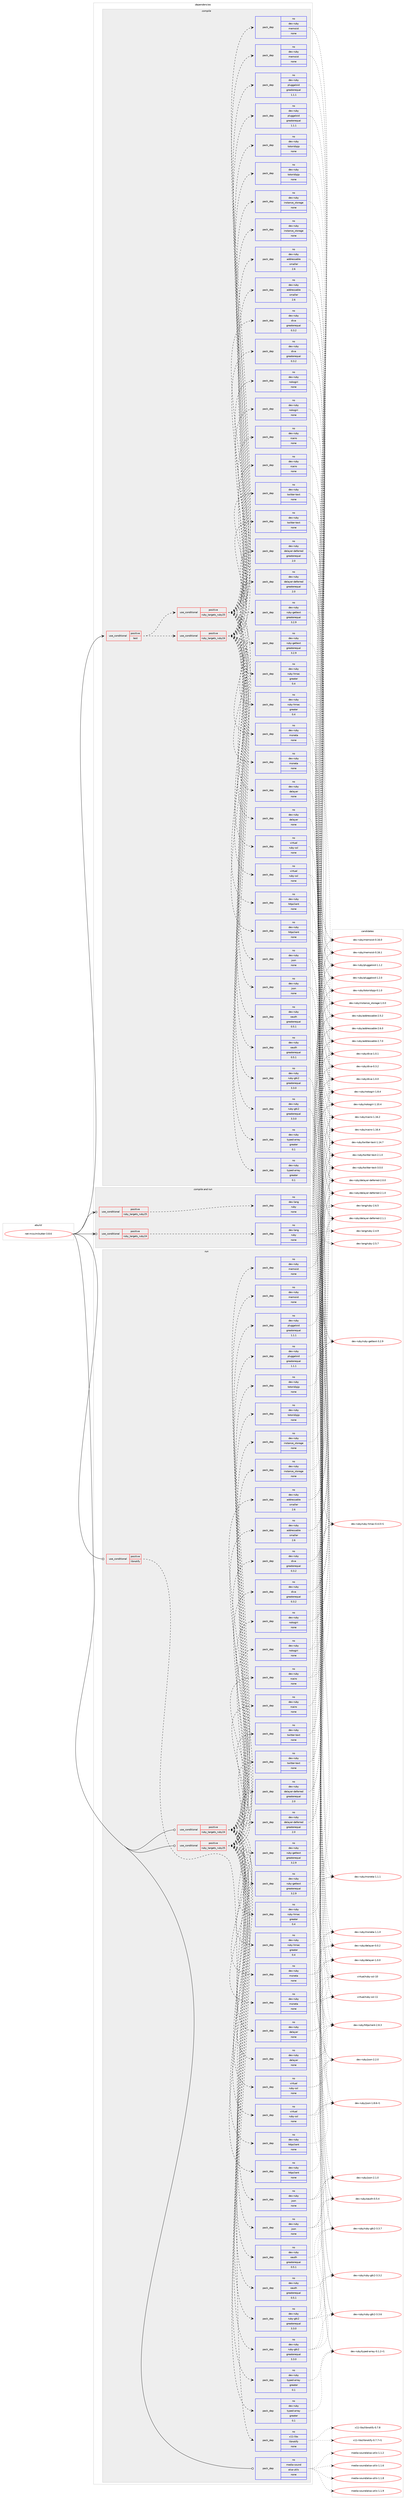 digraph prolog {

# *************
# Graph options
# *************

newrank=true;
concentrate=true;
compound=true;
graph [rankdir=LR,fontname=Helvetica,fontsize=10,ranksep=1.5];#, ranksep=2.5, nodesep=0.2];
edge  [arrowhead=vee];
node  [fontname=Helvetica,fontsize=10];

# **********
# The ebuild
# **********

subgraph cluster_leftcol {
color=gray;
rank=same;
label=<<i>ebuild</i>>;
id [label="net-misc/mikutter-3.8.6", color=red, width=4, href="../net-misc/mikutter-3.8.6.svg"];
}

# ****************
# The dependencies
# ****************

subgraph cluster_midcol {
color=gray;
label=<<i>dependencies</i>>;
subgraph cluster_compile {
fillcolor="#eeeeee";
style=filled;
label=<<i>compile</i>>;
subgraph cond203477 {
dependency834222 [label=<<TABLE BORDER="0" CELLBORDER="1" CELLSPACING="0" CELLPADDING="4"><TR><TD ROWSPAN="3" CELLPADDING="10">use_conditional</TD></TR><TR><TD>positive</TD></TR><TR><TD>test</TD></TR></TABLE>>, shape=none, color=red];
subgraph cond203478 {
dependency834223 [label=<<TABLE BORDER="0" CELLBORDER="1" CELLSPACING="0" CELLPADDING="4"><TR><TD ROWSPAN="3" CELLPADDING="10">use_conditional</TD></TR><TR><TD>positive</TD></TR><TR><TD>ruby_targets_ruby24</TD></TR></TABLE>>, shape=none, color=red];
subgraph pack616119 {
dependency834224 [label=<<TABLE BORDER="0" CELLBORDER="1" CELLSPACING="0" CELLPADDING="4" WIDTH="220"><TR><TD ROWSPAN="6" CELLPADDING="30">pack_dep</TD></TR><TR><TD WIDTH="110">no</TD></TR><TR><TD>dev-ruby</TD></TR><TR><TD>addressable</TD></TR><TR><TD>smaller</TD></TR><TR><TD>2.6</TD></TR></TABLE>>, shape=none, color=blue];
}
dependency834223:e -> dependency834224:w [weight=20,style="dashed",arrowhead="vee"];
subgraph pack616120 {
dependency834225 [label=<<TABLE BORDER="0" CELLBORDER="1" CELLSPACING="0" CELLPADDING="4" WIDTH="220"><TR><TD ROWSPAN="6" CELLPADDING="30">pack_dep</TD></TR><TR><TD WIDTH="110">no</TD></TR><TR><TD>dev-ruby</TD></TR><TR><TD>delayer</TD></TR><TR><TD>none</TD></TR><TR><TD></TD></TR></TABLE>>, shape=none, color=blue];
}
dependency834223:e -> dependency834225:w [weight=20,style="dashed",arrowhead="vee"];
subgraph pack616121 {
dependency834226 [label=<<TABLE BORDER="0" CELLBORDER="1" CELLSPACING="0" CELLPADDING="4" WIDTH="220"><TR><TD ROWSPAN="6" CELLPADDING="30">pack_dep</TD></TR><TR><TD WIDTH="110">no</TD></TR><TR><TD>dev-ruby</TD></TR><TR><TD>delayer-deferred</TD></TR><TR><TD>greaterequal</TD></TR><TR><TD>2.0</TD></TR></TABLE>>, shape=none, color=blue];
}
dependency834223:e -> dependency834226:w [weight=20,style="dashed",arrowhead="vee"];
subgraph pack616122 {
dependency834227 [label=<<TABLE BORDER="0" CELLBORDER="1" CELLSPACING="0" CELLPADDING="4" WIDTH="220"><TR><TD ROWSPAN="6" CELLPADDING="30">pack_dep</TD></TR><TR><TD WIDTH="110">no</TD></TR><TR><TD>dev-ruby</TD></TR><TR><TD>diva</TD></TR><TR><TD>greaterequal</TD></TR><TR><TD>0.3.2</TD></TR></TABLE>>, shape=none, color=blue];
}
dependency834223:e -> dependency834227:w [weight=20,style="dashed",arrowhead="vee"];
subgraph pack616123 {
dependency834228 [label=<<TABLE BORDER="0" CELLBORDER="1" CELLSPACING="0" CELLPADDING="4" WIDTH="220"><TR><TD ROWSPAN="6" CELLPADDING="30">pack_dep</TD></TR><TR><TD WIDTH="110">no</TD></TR><TR><TD>dev-ruby</TD></TR><TR><TD>httpclient</TD></TR><TR><TD>none</TD></TR><TR><TD></TD></TR></TABLE>>, shape=none, color=blue];
}
dependency834223:e -> dependency834228:w [weight=20,style="dashed",arrowhead="vee"];
subgraph pack616124 {
dependency834229 [label=<<TABLE BORDER="0" CELLBORDER="1" CELLSPACING="0" CELLPADDING="4" WIDTH="220"><TR><TD ROWSPAN="6" CELLPADDING="30">pack_dep</TD></TR><TR><TD WIDTH="110">no</TD></TR><TR><TD>dev-ruby</TD></TR><TR><TD>json</TD></TR><TR><TD>none</TD></TR><TR><TD></TD></TR></TABLE>>, shape=none, color=blue];
}
dependency834223:e -> dependency834229:w [weight=20,style="dashed",arrowhead="vee"];
subgraph pack616125 {
dependency834230 [label=<<TABLE BORDER="0" CELLBORDER="1" CELLSPACING="0" CELLPADDING="4" WIDTH="220"><TR><TD ROWSPAN="6" CELLPADDING="30">pack_dep</TD></TR><TR><TD WIDTH="110">no</TD></TR><TR><TD>dev-ruby</TD></TR><TR><TD>instance_storage</TD></TR><TR><TD>none</TD></TR><TR><TD></TD></TR></TABLE>>, shape=none, color=blue];
}
dependency834223:e -> dependency834230:w [weight=20,style="dashed",arrowhead="vee"];
subgraph pack616126 {
dependency834231 [label=<<TABLE BORDER="0" CELLBORDER="1" CELLSPACING="0" CELLPADDING="4" WIDTH="220"><TR><TD ROWSPAN="6" CELLPADDING="30">pack_dep</TD></TR><TR><TD WIDTH="110">no</TD></TR><TR><TD>dev-ruby</TD></TR><TR><TD>memoist</TD></TR><TR><TD>none</TD></TR><TR><TD></TD></TR></TABLE>>, shape=none, color=blue];
}
dependency834223:e -> dependency834231:w [weight=20,style="dashed",arrowhead="vee"];
subgraph pack616127 {
dependency834232 [label=<<TABLE BORDER="0" CELLBORDER="1" CELLSPACING="0" CELLPADDING="4" WIDTH="220"><TR><TD ROWSPAN="6" CELLPADDING="30">pack_dep</TD></TR><TR><TD WIDTH="110">no</TD></TR><TR><TD>dev-ruby</TD></TR><TR><TD>moneta</TD></TR><TR><TD>none</TD></TR><TR><TD></TD></TR></TABLE>>, shape=none, color=blue];
}
dependency834223:e -> dependency834232:w [weight=20,style="dashed",arrowhead="vee"];
subgraph pack616128 {
dependency834233 [label=<<TABLE BORDER="0" CELLBORDER="1" CELLSPACING="0" CELLPADDING="4" WIDTH="220"><TR><TD ROWSPAN="6" CELLPADDING="30">pack_dep</TD></TR><TR><TD WIDTH="110">no</TD></TR><TR><TD>dev-ruby</TD></TR><TR><TD>nokogiri</TD></TR><TR><TD>none</TD></TR><TR><TD></TD></TR></TABLE>>, shape=none, color=blue];
}
dependency834223:e -> dependency834233:w [weight=20,style="dashed",arrowhead="vee"];
subgraph pack616129 {
dependency834234 [label=<<TABLE BORDER="0" CELLBORDER="1" CELLSPACING="0" CELLPADDING="4" WIDTH="220"><TR><TD ROWSPAN="6" CELLPADDING="30">pack_dep</TD></TR><TR><TD WIDTH="110">no</TD></TR><TR><TD>dev-ruby</TD></TR><TR><TD>oauth</TD></TR><TR><TD>greaterequal</TD></TR><TR><TD>0.5.1</TD></TR></TABLE>>, shape=none, color=blue];
}
dependency834223:e -> dependency834234:w [weight=20,style="dashed",arrowhead="vee"];
subgraph pack616130 {
dependency834235 [label=<<TABLE BORDER="0" CELLBORDER="1" CELLSPACING="0" CELLPADDING="4" WIDTH="220"><TR><TD ROWSPAN="6" CELLPADDING="30">pack_dep</TD></TR><TR><TD WIDTH="110">no</TD></TR><TR><TD>dev-ruby</TD></TR><TR><TD>pluggaloid</TD></TR><TR><TD>greaterequal</TD></TR><TR><TD>1.1.1</TD></TR></TABLE>>, shape=none, color=blue];
}
dependency834223:e -> dependency834235:w [weight=20,style="dashed",arrowhead="vee"];
subgraph pack616131 {
dependency834236 [label=<<TABLE BORDER="0" CELLBORDER="1" CELLSPACING="0" CELLPADDING="4" WIDTH="220"><TR><TD ROWSPAN="6" CELLPADDING="30">pack_dep</TD></TR><TR><TD WIDTH="110">no</TD></TR><TR><TD>dev-ruby</TD></TR><TR><TD>rcairo</TD></TR><TR><TD>none</TD></TR><TR><TD></TD></TR></TABLE>>, shape=none, color=blue];
}
dependency834223:e -> dependency834236:w [weight=20,style="dashed",arrowhead="vee"];
subgraph pack616132 {
dependency834237 [label=<<TABLE BORDER="0" CELLBORDER="1" CELLSPACING="0" CELLPADDING="4" WIDTH="220"><TR><TD ROWSPAN="6" CELLPADDING="30">pack_dep</TD></TR><TR><TD WIDTH="110">no</TD></TR><TR><TD>dev-ruby</TD></TR><TR><TD>ruby-gettext</TD></TR><TR><TD>greaterequal</TD></TR><TR><TD>3.2.9</TD></TR></TABLE>>, shape=none, color=blue];
}
dependency834223:e -> dependency834237:w [weight=20,style="dashed",arrowhead="vee"];
subgraph pack616133 {
dependency834238 [label=<<TABLE BORDER="0" CELLBORDER="1" CELLSPACING="0" CELLPADDING="4" WIDTH="220"><TR><TD ROWSPAN="6" CELLPADDING="30">pack_dep</TD></TR><TR><TD WIDTH="110">no</TD></TR><TR><TD>dev-ruby</TD></TR><TR><TD>ruby-gtk2</TD></TR><TR><TD>greaterequal</TD></TR><TR><TD>3.3.0</TD></TR></TABLE>>, shape=none, color=blue];
}
dependency834223:e -> dependency834238:w [weight=20,style="dashed",arrowhead="vee"];
subgraph pack616134 {
dependency834239 [label=<<TABLE BORDER="0" CELLBORDER="1" CELLSPACING="0" CELLPADDING="4" WIDTH="220"><TR><TD ROWSPAN="6" CELLPADDING="30">pack_dep</TD></TR><TR><TD WIDTH="110">no</TD></TR><TR><TD>dev-ruby</TD></TR><TR><TD>ruby-hmac</TD></TR><TR><TD>greater</TD></TR><TR><TD>0.4</TD></TR></TABLE>>, shape=none, color=blue];
}
dependency834223:e -> dependency834239:w [weight=20,style="dashed",arrowhead="vee"];
subgraph pack616135 {
dependency834240 [label=<<TABLE BORDER="0" CELLBORDER="1" CELLSPACING="0" CELLPADDING="4" WIDTH="220"><TR><TD ROWSPAN="6" CELLPADDING="30">pack_dep</TD></TR><TR><TD WIDTH="110">no</TD></TR><TR><TD>dev-ruby</TD></TR><TR><TD>totoridipjp</TD></TR><TR><TD>none</TD></TR><TR><TD></TD></TR></TABLE>>, shape=none, color=blue];
}
dependency834223:e -> dependency834240:w [weight=20,style="dashed",arrowhead="vee"];
subgraph pack616136 {
dependency834241 [label=<<TABLE BORDER="0" CELLBORDER="1" CELLSPACING="0" CELLPADDING="4" WIDTH="220"><TR><TD ROWSPAN="6" CELLPADDING="30">pack_dep</TD></TR><TR><TD WIDTH="110">no</TD></TR><TR><TD>dev-ruby</TD></TR><TR><TD>twitter-text</TD></TR><TR><TD>none</TD></TR><TR><TD></TD></TR></TABLE>>, shape=none, color=blue];
}
dependency834223:e -> dependency834241:w [weight=20,style="dashed",arrowhead="vee"];
subgraph pack616137 {
dependency834242 [label=<<TABLE BORDER="0" CELLBORDER="1" CELLSPACING="0" CELLPADDING="4" WIDTH="220"><TR><TD ROWSPAN="6" CELLPADDING="30">pack_dep</TD></TR><TR><TD WIDTH="110">no</TD></TR><TR><TD>dev-ruby</TD></TR><TR><TD>typed-array</TD></TR><TR><TD>greater</TD></TR><TR><TD>0.1</TD></TR></TABLE>>, shape=none, color=blue];
}
dependency834223:e -> dependency834242:w [weight=20,style="dashed",arrowhead="vee"];
subgraph pack616138 {
dependency834243 [label=<<TABLE BORDER="0" CELLBORDER="1" CELLSPACING="0" CELLPADDING="4" WIDTH="220"><TR><TD ROWSPAN="6" CELLPADDING="30">pack_dep</TD></TR><TR><TD WIDTH="110">no</TD></TR><TR><TD>virtual</TD></TR><TR><TD>ruby-ssl</TD></TR><TR><TD>none</TD></TR><TR><TD></TD></TR></TABLE>>, shape=none, color=blue];
}
dependency834223:e -> dependency834243:w [weight=20,style="dashed",arrowhead="vee"];
}
dependency834222:e -> dependency834223:w [weight=20,style="dashed",arrowhead="vee"];
subgraph cond203479 {
dependency834244 [label=<<TABLE BORDER="0" CELLBORDER="1" CELLSPACING="0" CELLPADDING="4"><TR><TD ROWSPAN="3" CELLPADDING="10">use_conditional</TD></TR><TR><TD>positive</TD></TR><TR><TD>ruby_targets_ruby25</TD></TR></TABLE>>, shape=none, color=red];
subgraph pack616139 {
dependency834245 [label=<<TABLE BORDER="0" CELLBORDER="1" CELLSPACING="0" CELLPADDING="4" WIDTH="220"><TR><TD ROWSPAN="6" CELLPADDING="30">pack_dep</TD></TR><TR><TD WIDTH="110">no</TD></TR><TR><TD>dev-ruby</TD></TR><TR><TD>addressable</TD></TR><TR><TD>smaller</TD></TR><TR><TD>2.6</TD></TR></TABLE>>, shape=none, color=blue];
}
dependency834244:e -> dependency834245:w [weight=20,style="dashed",arrowhead="vee"];
subgraph pack616140 {
dependency834246 [label=<<TABLE BORDER="0" CELLBORDER="1" CELLSPACING="0" CELLPADDING="4" WIDTH="220"><TR><TD ROWSPAN="6" CELLPADDING="30">pack_dep</TD></TR><TR><TD WIDTH="110">no</TD></TR><TR><TD>dev-ruby</TD></TR><TR><TD>delayer</TD></TR><TR><TD>none</TD></TR><TR><TD></TD></TR></TABLE>>, shape=none, color=blue];
}
dependency834244:e -> dependency834246:w [weight=20,style="dashed",arrowhead="vee"];
subgraph pack616141 {
dependency834247 [label=<<TABLE BORDER="0" CELLBORDER="1" CELLSPACING="0" CELLPADDING="4" WIDTH="220"><TR><TD ROWSPAN="6" CELLPADDING="30">pack_dep</TD></TR><TR><TD WIDTH="110">no</TD></TR><TR><TD>dev-ruby</TD></TR><TR><TD>delayer-deferred</TD></TR><TR><TD>greaterequal</TD></TR><TR><TD>2.0</TD></TR></TABLE>>, shape=none, color=blue];
}
dependency834244:e -> dependency834247:w [weight=20,style="dashed",arrowhead="vee"];
subgraph pack616142 {
dependency834248 [label=<<TABLE BORDER="0" CELLBORDER="1" CELLSPACING="0" CELLPADDING="4" WIDTH="220"><TR><TD ROWSPAN="6" CELLPADDING="30">pack_dep</TD></TR><TR><TD WIDTH="110">no</TD></TR><TR><TD>dev-ruby</TD></TR><TR><TD>diva</TD></TR><TR><TD>greaterequal</TD></TR><TR><TD>0.3.2</TD></TR></TABLE>>, shape=none, color=blue];
}
dependency834244:e -> dependency834248:w [weight=20,style="dashed",arrowhead="vee"];
subgraph pack616143 {
dependency834249 [label=<<TABLE BORDER="0" CELLBORDER="1" CELLSPACING="0" CELLPADDING="4" WIDTH="220"><TR><TD ROWSPAN="6" CELLPADDING="30">pack_dep</TD></TR><TR><TD WIDTH="110">no</TD></TR><TR><TD>dev-ruby</TD></TR><TR><TD>httpclient</TD></TR><TR><TD>none</TD></TR><TR><TD></TD></TR></TABLE>>, shape=none, color=blue];
}
dependency834244:e -> dependency834249:w [weight=20,style="dashed",arrowhead="vee"];
subgraph pack616144 {
dependency834250 [label=<<TABLE BORDER="0" CELLBORDER="1" CELLSPACING="0" CELLPADDING="4" WIDTH="220"><TR><TD ROWSPAN="6" CELLPADDING="30">pack_dep</TD></TR><TR><TD WIDTH="110">no</TD></TR><TR><TD>dev-ruby</TD></TR><TR><TD>json</TD></TR><TR><TD>none</TD></TR><TR><TD></TD></TR></TABLE>>, shape=none, color=blue];
}
dependency834244:e -> dependency834250:w [weight=20,style="dashed",arrowhead="vee"];
subgraph pack616145 {
dependency834251 [label=<<TABLE BORDER="0" CELLBORDER="1" CELLSPACING="0" CELLPADDING="4" WIDTH="220"><TR><TD ROWSPAN="6" CELLPADDING="30">pack_dep</TD></TR><TR><TD WIDTH="110">no</TD></TR><TR><TD>dev-ruby</TD></TR><TR><TD>instance_storage</TD></TR><TR><TD>none</TD></TR><TR><TD></TD></TR></TABLE>>, shape=none, color=blue];
}
dependency834244:e -> dependency834251:w [weight=20,style="dashed",arrowhead="vee"];
subgraph pack616146 {
dependency834252 [label=<<TABLE BORDER="0" CELLBORDER="1" CELLSPACING="0" CELLPADDING="4" WIDTH="220"><TR><TD ROWSPAN="6" CELLPADDING="30">pack_dep</TD></TR><TR><TD WIDTH="110">no</TD></TR><TR><TD>dev-ruby</TD></TR><TR><TD>memoist</TD></TR><TR><TD>none</TD></TR><TR><TD></TD></TR></TABLE>>, shape=none, color=blue];
}
dependency834244:e -> dependency834252:w [weight=20,style="dashed",arrowhead="vee"];
subgraph pack616147 {
dependency834253 [label=<<TABLE BORDER="0" CELLBORDER="1" CELLSPACING="0" CELLPADDING="4" WIDTH="220"><TR><TD ROWSPAN="6" CELLPADDING="30">pack_dep</TD></TR><TR><TD WIDTH="110">no</TD></TR><TR><TD>dev-ruby</TD></TR><TR><TD>moneta</TD></TR><TR><TD>none</TD></TR><TR><TD></TD></TR></TABLE>>, shape=none, color=blue];
}
dependency834244:e -> dependency834253:w [weight=20,style="dashed",arrowhead="vee"];
subgraph pack616148 {
dependency834254 [label=<<TABLE BORDER="0" CELLBORDER="1" CELLSPACING="0" CELLPADDING="4" WIDTH="220"><TR><TD ROWSPAN="6" CELLPADDING="30">pack_dep</TD></TR><TR><TD WIDTH="110">no</TD></TR><TR><TD>dev-ruby</TD></TR><TR><TD>nokogiri</TD></TR><TR><TD>none</TD></TR><TR><TD></TD></TR></TABLE>>, shape=none, color=blue];
}
dependency834244:e -> dependency834254:w [weight=20,style="dashed",arrowhead="vee"];
subgraph pack616149 {
dependency834255 [label=<<TABLE BORDER="0" CELLBORDER="1" CELLSPACING="0" CELLPADDING="4" WIDTH="220"><TR><TD ROWSPAN="6" CELLPADDING="30">pack_dep</TD></TR><TR><TD WIDTH="110">no</TD></TR><TR><TD>dev-ruby</TD></TR><TR><TD>oauth</TD></TR><TR><TD>greaterequal</TD></TR><TR><TD>0.5.1</TD></TR></TABLE>>, shape=none, color=blue];
}
dependency834244:e -> dependency834255:w [weight=20,style="dashed",arrowhead="vee"];
subgraph pack616150 {
dependency834256 [label=<<TABLE BORDER="0" CELLBORDER="1" CELLSPACING="0" CELLPADDING="4" WIDTH="220"><TR><TD ROWSPAN="6" CELLPADDING="30">pack_dep</TD></TR><TR><TD WIDTH="110">no</TD></TR><TR><TD>dev-ruby</TD></TR><TR><TD>pluggaloid</TD></TR><TR><TD>greaterequal</TD></TR><TR><TD>1.1.1</TD></TR></TABLE>>, shape=none, color=blue];
}
dependency834244:e -> dependency834256:w [weight=20,style="dashed",arrowhead="vee"];
subgraph pack616151 {
dependency834257 [label=<<TABLE BORDER="0" CELLBORDER="1" CELLSPACING="0" CELLPADDING="4" WIDTH="220"><TR><TD ROWSPAN="6" CELLPADDING="30">pack_dep</TD></TR><TR><TD WIDTH="110">no</TD></TR><TR><TD>dev-ruby</TD></TR><TR><TD>rcairo</TD></TR><TR><TD>none</TD></TR><TR><TD></TD></TR></TABLE>>, shape=none, color=blue];
}
dependency834244:e -> dependency834257:w [weight=20,style="dashed",arrowhead="vee"];
subgraph pack616152 {
dependency834258 [label=<<TABLE BORDER="0" CELLBORDER="1" CELLSPACING="0" CELLPADDING="4" WIDTH="220"><TR><TD ROWSPAN="6" CELLPADDING="30">pack_dep</TD></TR><TR><TD WIDTH="110">no</TD></TR><TR><TD>dev-ruby</TD></TR><TR><TD>ruby-gettext</TD></TR><TR><TD>greaterequal</TD></TR><TR><TD>3.2.9</TD></TR></TABLE>>, shape=none, color=blue];
}
dependency834244:e -> dependency834258:w [weight=20,style="dashed",arrowhead="vee"];
subgraph pack616153 {
dependency834259 [label=<<TABLE BORDER="0" CELLBORDER="1" CELLSPACING="0" CELLPADDING="4" WIDTH="220"><TR><TD ROWSPAN="6" CELLPADDING="30">pack_dep</TD></TR><TR><TD WIDTH="110">no</TD></TR><TR><TD>dev-ruby</TD></TR><TR><TD>ruby-gtk2</TD></TR><TR><TD>greaterequal</TD></TR><TR><TD>3.3.0</TD></TR></TABLE>>, shape=none, color=blue];
}
dependency834244:e -> dependency834259:w [weight=20,style="dashed",arrowhead="vee"];
subgraph pack616154 {
dependency834260 [label=<<TABLE BORDER="0" CELLBORDER="1" CELLSPACING="0" CELLPADDING="4" WIDTH="220"><TR><TD ROWSPAN="6" CELLPADDING="30">pack_dep</TD></TR><TR><TD WIDTH="110">no</TD></TR><TR><TD>dev-ruby</TD></TR><TR><TD>ruby-hmac</TD></TR><TR><TD>greater</TD></TR><TR><TD>0.4</TD></TR></TABLE>>, shape=none, color=blue];
}
dependency834244:e -> dependency834260:w [weight=20,style="dashed",arrowhead="vee"];
subgraph pack616155 {
dependency834261 [label=<<TABLE BORDER="0" CELLBORDER="1" CELLSPACING="0" CELLPADDING="4" WIDTH="220"><TR><TD ROWSPAN="6" CELLPADDING="30">pack_dep</TD></TR><TR><TD WIDTH="110">no</TD></TR><TR><TD>dev-ruby</TD></TR><TR><TD>totoridipjp</TD></TR><TR><TD>none</TD></TR><TR><TD></TD></TR></TABLE>>, shape=none, color=blue];
}
dependency834244:e -> dependency834261:w [weight=20,style="dashed",arrowhead="vee"];
subgraph pack616156 {
dependency834262 [label=<<TABLE BORDER="0" CELLBORDER="1" CELLSPACING="0" CELLPADDING="4" WIDTH="220"><TR><TD ROWSPAN="6" CELLPADDING="30">pack_dep</TD></TR><TR><TD WIDTH="110">no</TD></TR><TR><TD>dev-ruby</TD></TR><TR><TD>twitter-text</TD></TR><TR><TD>none</TD></TR><TR><TD></TD></TR></TABLE>>, shape=none, color=blue];
}
dependency834244:e -> dependency834262:w [weight=20,style="dashed",arrowhead="vee"];
subgraph pack616157 {
dependency834263 [label=<<TABLE BORDER="0" CELLBORDER="1" CELLSPACING="0" CELLPADDING="4" WIDTH="220"><TR><TD ROWSPAN="6" CELLPADDING="30">pack_dep</TD></TR><TR><TD WIDTH="110">no</TD></TR><TR><TD>dev-ruby</TD></TR><TR><TD>typed-array</TD></TR><TR><TD>greater</TD></TR><TR><TD>0.1</TD></TR></TABLE>>, shape=none, color=blue];
}
dependency834244:e -> dependency834263:w [weight=20,style="dashed",arrowhead="vee"];
subgraph pack616158 {
dependency834264 [label=<<TABLE BORDER="0" CELLBORDER="1" CELLSPACING="0" CELLPADDING="4" WIDTH="220"><TR><TD ROWSPAN="6" CELLPADDING="30">pack_dep</TD></TR><TR><TD WIDTH="110">no</TD></TR><TR><TD>virtual</TD></TR><TR><TD>ruby-ssl</TD></TR><TR><TD>none</TD></TR><TR><TD></TD></TR></TABLE>>, shape=none, color=blue];
}
dependency834244:e -> dependency834264:w [weight=20,style="dashed",arrowhead="vee"];
}
dependency834222:e -> dependency834244:w [weight=20,style="dashed",arrowhead="vee"];
}
id:e -> dependency834222:w [weight=20,style="solid",arrowhead="vee"];
}
subgraph cluster_compileandrun {
fillcolor="#eeeeee";
style=filled;
label=<<i>compile and run</i>>;
subgraph cond203480 {
dependency834265 [label=<<TABLE BORDER="0" CELLBORDER="1" CELLSPACING="0" CELLPADDING="4"><TR><TD ROWSPAN="3" CELLPADDING="10">use_conditional</TD></TR><TR><TD>positive</TD></TR><TR><TD>ruby_targets_ruby24</TD></TR></TABLE>>, shape=none, color=red];
subgraph pack616159 {
dependency834266 [label=<<TABLE BORDER="0" CELLBORDER="1" CELLSPACING="0" CELLPADDING="4" WIDTH="220"><TR><TD ROWSPAN="6" CELLPADDING="30">pack_dep</TD></TR><TR><TD WIDTH="110">no</TD></TR><TR><TD>dev-lang</TD></TR><TR><TD>ruby</TD></TR><TR><TD>none</TD></TR><TR><TD></TD></TR></TABLE>>, shape=none, color=blue];
}
dependency834265:e -> dependency834266:w [weight=20,style="dashed",arrowhead="vee"];
}
id:e -> dependency834265:w [weight=20,style="solid",arrowhead="odotvee"];
subgraph cond203481 {
dependency834267 [label=<<TABLE BORDER="0" CELLBORDER="1" CELLSPACING="0" CELLPADDING="4"><TR><TD ROWSPAN="3" CELLPADDING="10">use_conditional</TD></TR><TR><TD>positive</TD></TR><TR><TD>ruby_targets_ruby25</TD></TR></TABLE>>, shape=none, color=red];
subgraph pack616160 {
dependency834268 [label=<<TABLE BORDER="0" CELLBORDER="1" CELLSPACING="0" CELLPADDING="4" WIDTH="220"><TR><TD ROWSPAN="6" CELLPADDING="30">pack_dep</TD></TR><TR><TD WIDTH="110">no</TD></TR><TR><TD>dev-lang</TD></TR><TR><TD>ruby</TD></TR><TR><TD>none</TD></TR><TR><TD></TD></TR></TABLE>>, shape=none, color=blue];
}
dependency834267:e -> dependency834268:w [weight=20,style="dashed",arrowhead="vee"];
}
id:e -> dependency834267:w [weight=20,style="solid",arrowhead="odotvee"];
}
subgraph cluster_run {
fillcolor="#eeeeee";
style=filled;
label=<<i>run</i>>;
subgraph cond203482 {
dependency834269 [label=<<TABLE BORDER="0" CELLBORDER="1" CELLSPACING="0" CELLPADDING="4"><TR><TD ROWSPAN="3" CELLPADDING="10">use_conditional</TD></TR><TR><TD>positive</TD></TR><TR><TD>libnotify</TD></TR></TABLE>>, shape=none, color=red];
subgraph pack616161 {
dependency834270 [label=<<TABLE BORDER="0" CELLBORDER="1" CELLSPACING="0" CELLPADDING="4" WIDTH="220"><TR><TD ROWSPAN="6" CELLPADDING="30">pack_dep</TD></TR><TR><TD WIDTH="110">no</TD></TR><TR><TD>x11-libs</TD></TR><TR><TD>libnotify</TD></TR><TR><TD>none</TD></TR><TR><TD></TD></TR></TABLE>>, shape=none, color=blue];
}
dependency834269:e -> dependency834270:w [weight=20,style="dashed",arrowhead="vee"];
}
id:e -> dependency834269:w [weight=20,style="solid",arrowhead="odot"];
subgraph cond203483 {
dependency834271 [label=<<TABLE BORDER="0" CELLBORDER="1" CELLSPACING="0" CELLPADDING="4"><TR><TD ROWSPAN="3" CELLPADDING="10">use_conditional</TD></TR><TR><TD>positive</TD></TR><TR><TD>ruby_targets_ruby24</TD></TR></TABLE>>, shape=none, color=red];
subgraph pack616162 {
dependency834272 [label=<<TABLE BORDER="0" CELLBORDER="1" CELLSPACING="0" CELLPADDING="4" WIDTH="220"><TR><TD ROWSPAN="6" CELLPADDING="30">pack_dep</TD></TR><TR><TD WIDTH="110">no</TD></TR><TR><TD>dev-ruby</TD></TR><TR><TD>addressable</TD></TR><TR><TD>smaller</TD></TR><TR><TD>2.6</TD></TR></TABLE>>, shape=none, color=blue];
}
dependency834271:e -> dependency834272:w [weight=20,style="dashed",arrowhead="vee"];
subgraph pack616163 {
dependency834273 [label=<<TABLE BORDER="0" CELLBORDER="1" CELLSPACING="0" CELLPADDING="4" WIDTH="220"><TR><TD ROWSPAN="6" CELLPADDING="30">pack_dep</TD></TR><TR><TD WIDTH="110">no</TD></TR><TR><TD>dev-ruby</TD></TR><TR><TD>delayer</TD></TR><TR><TD>none</TD></TR><TR><TD></TD></TR></TABLE>>, shape=none, color=blue];
}
dependency834271:e -> dependency834273:w [weight=20,style="dashed",arrowhead="vee"];
subgraph pack616164 {
dependency834274 [label=<<TABLE BORDER="0" CELLBORDER="1" CELLSPACING="0" CELLPADDING="4" WIDTH="220"><TR><TD ROWSPAN="6" CELLPADDING="30">pack_dep</TD></TR><TR><TD WIDTH="110">no</TD></TR><TR><TD>dev-ruby</TD></TR><TR><TD>delayer-deferred</TD></TR><TR><TD>greaterequal</TD></TR><TR><TD>2.0</TD></TR></TABLE>>, shape=none, color=blue];
}
dependency834271:e -> dependency834274:w [weight=20,style="dashed",arrowhead="vee"];
subgraph pack616165 {
dependency834275 [label=<<TABLE BORDER="0" CELLBORDER="1" CELLSPACING="0" CELLPADDING="4" WIDTH="220"><TR><TD ROWSPAN="6" CELLPADDING="30">pack_dep</TD></TR><TR><TD WIDTH="110">no</TD></TR><TR><TD>dev-ruby</TD></TR><TR><TD>diva</TD></TR><TR><TD>greaterequal</TD></TR><TR><TD>0.3.2</TD></TR></TABLE>>, shape=none, color=blue];
}
dependency834271:e -> dependency834275:w [weight=20,style="dashed",arrowhead="vee"];
subgraph pack616166 {
dependency834276 [label=<<TABLE BORDER="0" CELLBORDER="1" CELLSPACING="0" CELLPADDING="4" WIDTH="220"><TR><TD ROWSPAN="6" CELLPADDING="30">pack_dep</TD></TR><TR><TD WIDTH="110">no</TD></TR><TR><TD>dev-ruby</TD></TR><TR><TD>httpclient</TD></TR><TR><TD>none</TD></TR><TR><TD></TD></TR></TABLE>>, shape=none, color=blue];
}
dependency834271:e -> dependency834276:w [weight=20,style="dashed",arrowhead="vee"];
subgraph pack616167 {
dependency834277 [label=<<TABLE BORDER="0" CELLBORDER="1" CELLSPACING="0" CELLPADDING="4" WIDTH="220"><TR><TD ROWSPAN="6" CELLPADDING="30">pack_dep</TD></TR><TR><TD WIDTH="110">no</TD></TR><TR><TD>dev-ruby</TD></TR><TR><TD>json</TD></TR><TR><TD>none</TD></TR><TR><TD></TD></TR></TABLE>>, shape=none, color=blue];
}
dependency834271:e -> dependency834277:w [weight=20,style="dashed",arrowhead="vee"];
subgraph pack616168 {
dependency834278 [label=<<TABLE BORDER="0" CELLBORDER="1" CELLSPACING="0" CELLPADDING="4" WIDTH="220"><TR><TD ROWSPAN="6" CELLPADDING="30">pack_dep</TD></TR><TR><TD WIDTH="110">no</TD></TR><TR><TD>dev-ruby</TD></TR><TR><TD>instance_storage</TD></TR><TR><TD>none</TD></TR><TR><TD></TD></TR></TABLE>>, shape=none, color=blue];
}
dependency834271:e -> dependency834278:w [weight=20,style="dashed",arrowhead="vee"];
subgraph pack616169 {
dependency834279 [label=<<TABLE BORDER="0" CELLBORDER="1" CELLSPACING="0" CELLPADDING="4" WIDTH="220"><TR><TD ROWSPAN="6" CELLPADDING="30">pack_dep</TD></TR><TR><TD WIDTH="110">no</TD></TR><TR><TD>dev-ruby</TD></TR><TR><TD>memoist</TD></TR><TR><TD>none</TD></TR><TR><TD></TD></TR></TABLE>>, shape=none, color=blue];
}
dependency834271:e -> dependency834279:w [weight=20,style="dashed",arrowhead="vee"];
subgraph pack616170 {
dependency834280 [label=<<TABLE BORDER="0" CELLBORDER="1" CELLSPACING="0" CELLPADDING="4" WIDTH="220"><TR><TD ROWSPAN="6" CELLPADDING="30">pack_dep</TD></TR><TR><TD WIDTH="110">no</TD></TR><TR><TD>dev-ruby</TD></TR><TR><TD>moneta</TD></TR><TR><TD>none</TD></TR><TR><TD></TD></TR></TABLE>>, shape=none, color=blue];
}
dependency834271:e -> dependency834280:w [weight=20,style="dashed",arrowhead="vee"];
subgraph pack616171 {
dependency834281 [label=<<TABLE BORDER="0" CELLBORDER="1" CELLSPACING="0" CELLPADDING="4" WIDTH="220"><TR><TD ROWSPAN="6" CELLPADDING="30">pack_dep</TD></TR><TR><TD WIDTH="110">no</TD></TR><TR><TD>dev-ruby</TD></TR><TR><TD>nokogiri</TD></TR><TR><TD>none</TD></TR><TR><TD></TD></TR></TABLE>>, shape=none, color=blue];
}
dependency834271:e -> dependency834281:w [weight=20,style="dashed",arrowhead="vee"];
subgraph pack616172 {
dependency834282 [label=<<TABLE BORDER="0" CELLBORDER="1" CELLSPACING="0" CELLPADDING="4" WIDTH="220"><TR><TD ROWSPAN="6" CELLPADDING="30">pack_dep</TD></TR><TR><TD WIDTH="110">no</TD></TR><TR><TD>dev-ruby</TD></TR><TR><TD>oauth</TD></TR><TR><TD>greaterequal</TD></TR><TR><TD>0.5.1</TD></TR></TABLE>>, shape=none, color=blue];
}
dependency834271:e -> dependency834282:w [weight=20,style="dashed",arrowhead="vee"];
subgraph pack616173 {
dependency834283 [label=<<TABLE BORDER="0" CELLBORDER="1" CELLSPACING="0" CELLPADDING="4" WIDTH="220"><TR><TD ROWSPAN="6" CELLPADDING="30">pack_dep</TD></TR><TR><TD WIDTH="110">no</TD></TR><TR><TD>dev-ruby</TD></TR><TR><TD>pluggaloid</TD></TR><TR><TD>greaterequal</TD></TR><TR><TD>1.1.1</TD></TR></TABLE>>, shape=none, color=blue];
}
dependency834271:e -> dependency834283:w [weight=20,style="dashed",arrowhead="vee"];
subgraph pack616174 {
dependency834284 [label=<<TABLE BORDER="0" CELLBORDER="1" CELLSPACING="0" CELLPADDING="4" WIDTH="220"><TR><TD ROWSPAN="6" CELLPADDING="30">pack_dep</TD></TR><TR><TD WIDTH="110">no</TD></TR><TR><TD>dev-ruby</TD></TR><TR><TD>rcairo</TD></TR><TR><TD>none</TD></TR><TR><TD></TD></TR></TABLE>>, shape=none, color=blue];
}
dependency834271:e -> dependency834284:w [weight=20,style="dashed",arrowhead="vee"];
subgraph pack616175 {
dependency834285 [label=<<TABLE BORDER="0" CELLBORDER="1" CELLSPACING="0" CELLPADDING="4" WIDTH="220"><TR><TD ROWSPAN="6" CELLPADDING="30">pack_dep</TD></TR><TR><TD WIDTH="110">no</TD></TR><TR><TD>dev-ruby</TD></TR><TR><TD>ruby-gettext</TD></TR><TR><TD>greaterequal</TD></TR><TR><TD>3.2.9</TD></TR></TABLE>>, shape=none, color=blue];
}
dependency834271:e -> dependency834285:w [weight=20,style="dashed",arrowhead="vee"];
subgraph pack616176 {
dependency834286 [label=<<TABLE BORDER="0" CELLBORDER="1" CELLSPACING="0" CELLPADDING="4" WIDTH="220"><TR><TD ROWSPAN="6" CELLPADDING="30">pack_dep</TD></TR><TR><TD WIDTH="110">no</TD></TR><TR><TD>dev-ruby</TD></TR><TR><TD>ruby-gtk2</TD></TR><TR><TD>greaterequal</TD></TR><TR><TD>3.3.0</TD></TR></TABLE>>, shape=none, color=blue];
}
dependency834271:e -> dependency834286:w [weight=20,style="dashed",arrowhead="vee"];
subgraph pack616177 {
dependency834287 [label=<<TABLE BORDER="0" CELLBORDER="1" CELLSPACING="0" CELLPADDING="4" WIDTH="220"><TR><TD ROWSPAN="6" CELLPADDING="30">pack_dep</TD></TR><TR><TD WIDTH="110">no</TD></TR><TR><TD>dev-ruby</TD></TR><TR><TD>ruby-hmac</TD></TR><TR><TD>greater</TD></TR><TR><TD>0.4</TD></TR></TABLE>>, shape=none, color=blue];
}
dependency834271:e -> dependency834287:w [weight=20,style="dashed",arrowhead="vee"];
subgraph pack616178 {
dependency834288 [label=<<TABLE BORDER="0" CELLBORDER="1" CELLSPACING="0" CELLPADDING="4" WIDTH="220"><TR><TD ROWSPAN="6" CELLPADDING="30">pack_dep</TD></TR><TR><TD WIDTH="110">no</TD></TR><TR><TD>dev-ruby</TD></TR><TR><TD>totoridipjp</TD></TR><TR><TD>none</TD></TR><TR><TD></TD></TR></TABLE>>, shape=none, color=blue];
}
dependency834271:e -> dependency834288:w [weight=20,style="dashed",arrowhead="vee"];
subgraph pack616179 {
dependency834289 [label=<<TABLE BORDER="0" CELLBORDER="1" CELLSPACING="0" CELLPADDING="4" WIDTH="220"><TR><TD ROWSPAN="6" CELLPADDING="30">pack_dep</TD></TR><TR><TD WIDTH="110">no</TD></TR><TR><TD>dev-ruby</TD></TR><TR><TD>twitter-text</TD></TR><TR><TD>none</TD></TR><TR><TD></TD></TR></TABLE>>, shape=none, color=blue];
}
dependency834271:e -> dependency834289:w [weight=20,style="dashed",arrowhead="vee"];
subgraph pack616180 {
dependency834290 [label=<<TABLE BORDER="0" CELLBORDER="1" CELLSPACING="0" CELLPADDING="4" WIDTH="220"><TR><TD ROWSPAN="6" CELLPADDING="30">pack_dep</TD></TR><TR><TD WIDTH="110">no</TD></TR><TR><TD>dev-ruby</TD></TR><TR><TD>typed-array</TD></TR><TR><TD>greater</TD></TR><TR><TD>0.1</TD></TR></TABLE>>, shape=none, color=blue];
}
dependency834271:e -> dependency834290:w [weight=20,style="dashed",arrowhead="vee"];
subgraph pack616181 {
dependency834291 [label=<<TABLE BORDER="0" CELLBORDER="1" CELLSPACING="0" CELLPADDING="4" WIDTH="220"><TR><TD ROWSPAN="6" CELLPADDING="30">pack_dep</TD></TR><TR><TD WIDTH="110">no</TD></TR><TR><TD>virtual</TD></TR><TR><TD>ruby-ssl</TD></TR><TR><TD>none</TD></TR><TR><TD></TD></TR></TABLE>>, shape=none, color=blue];
}
dependency834271:e -> dependency834291:w [weight=20,style="dashed",arrowhead="vee"];
}
id:e -> dependency834271:w [weight=20,style="solid",arrowhead="odot"];
subgraph cond203484 {
dependency834292 [label=<<TABLE BORDER="0" CELLBORDER="1" CELLSPACING="0" CELLPADDING="4"><TR><TD ROWSPAN="3" CELLPADDING="10">use_conditional</TD></TR><TR><TD>positive</TD></TR><TR><TD>ruby_targets_ruby25</TD></TR></TABLE>>, shape=none, color=red];
subgraph pack616182 {
dependency834293 [label=<<TABLE BORDER="0" CELLBORDER="1" CELLSPACING="0" CELLPADDING="4" WIDTH="220"><TR><TD ROWSPAN="6" CELLPADDING="30">pack_dep</TD></TR><TR><TD WIDTH="110">no</TD></TR><TR><TD>dev-ruby</TD></TR><TR><TD>addressable</TD></TR><TR><TD>smaller</TD></TR><TR><TD>2.6</TD></TR></TABLE>>, shape=none, color=blue];
}
dependency834292:e -> dependency834293:w [weight=20,style="dashed",arrowhead="vee"];
subgraph pack616183 {
dependency834294 [label=<<TABLE BORDER="0" CELLBORDER="1" CELLSPACING="0" CELLPADDING="4" WIDTH="220"><TR><TD ROWSPAN="6" CELLPADDING="30">pack_dep</TD></TR><TR><TD WIDTH="110">no</TD></TR><TR><TD>dev-ruby</TD></TR><TR><TD>delayer</TD></TR><TR><TD>none</TD></TR><TR><TD></TD></TR></TABLE>>, shape=none, color=blue];
}
dependency834292:e -> dependency834294:w [weight=20,style="dashed",arrowhead="vee"];
subgraph pack616184 {
dependency834295 [label=<<TABLE BORDER="0" CELLBORDER="1" CELLSPACING="0" CELLPADDING="4" WIDTH="220"><TR><TD ROWSPAN="6" CELLPADDING="30">pack_dep</TD></TR><TR><TD WIDTH="110">no</TD></TR><TR><TD>dev-ruby</TD></TR><TR><TD>delayer-deferred</TD></TR><TR><TD>greaterequal</TD></TR><TR><TD>2.0</TD></TR></TABLE>>, shape=none, color=blue];
}
dependency834292:e -> dependency834295:w [weight=20,style="dashed",arrowhead="vee"];
subgraph pack616185 {
dependency834296 [label=<<TABLE BORDER="0" CELLBORDER="1" CELLSPACING="0" CELLPADDING="4" WIDTH="220"><TR><TD ROWSPAN="6" CELLPADDING="30">pack_dep</TD></TR><TR><TD WIDTH="110">no</TD></TR><TR><TD>dev-ruby</TD></TR><TR><TD>diva</TD></TR><TR><TD>greaterequal</TD></TR><TR><TD>0.3.2</TD></TR></TABLE>>, shape=none, color=blue];
}
dependency834292:e -> dependency834296:w [weight=20,style="dashed",arrowhead="vee"];
subgraph pack616186 {
dependency834297 [label=<<TABLE BORDER="0" CELLBORDER="1" CELLSPACING="0" CELLPADDING="4" WIDTH="220"><TR><TD ROWSPAN="6" CELLPADDING="30">pack_dep</TD></TR><TR><TD WIDTH="110">no</TD></TR><TR><TD>dev-ruby</TD></TR><TR><TD>httpclient</TD></TR><TR><TD>none</TD></TR><TR><TD></TD></TR></TABLE>>, shape=none, color=blue];
}
dependency834292:e -> dependency834297:w [weight=20,style="dashed",arrowhead="vee"];
subgraph pack616187 {
dependency834298 [label=<<TABLE BORDER="0" CELLBORDER="1" CELLSPACING="0" CELLPADDING="4" WIDTH="220"><TR><TD ROWSPAN="6" CELLPADDING="30">pack_dep</TD></TR><TR><TD WIDTH="110">no</TD></TR><TR><TD>dev-ruby</TD></TR><TR><TD>json</TD></TR><TR><TD>none</TD></TR><TR><TD></TD></TR></TABLE>>, shape=none, color=blue];
}
dependency834292:e -> dependency834298:w [weight=20,style="dashed",arrowhead="vee"];
subgraph pack616188 {
dependency834299 [label=<<TABLE BORDER="0" CELLBORDER="1" CELLSPACING="0" CELLPADDING="4" WIDTH="220"><TR><TD ROWSPAN="6" CELLPADDING="30">pack_dep</TD></TR><TR><TD WIDTH="110">no</TD></TR><TR><TD>dev-ruby</TD></TR><TR><TD>instance_storage</TD></TR><TR><TD>none</TD></TR><TR><TD></TD></TR></TABLE>>, shape=none, color=blue];
}
dependency834292:e -> dependency834299:w [weight=20,style="dashed",arrowhead="vee"];
subgraph pack616189 {
dependency834300 [label=<<TABLE BORDER="0" CELLBORDER="1" CELLSPACING="0" CELLPADDING="4" WIDTH="220"><TR><TD ROWSPAN="6" CELLPADDING="30">pack_dep</TD></TR><TR><TD WIDTH="110">no</TD></TR><TR><TD>dev-ruby</TD></TR><TR><TD>memoist</TD></TR><TR><TD>none</TD></TR><TR><TD></TD></TR></TABLE>>, shape=none, color=blue];
}
dependency834292:e -> dependency834300:w [weight=20,style="dashed",arrowhead="vee"];
subgraph pack616190 {
dependency834301 [label=<<TABLE BORDER="0" CELLBORDER="1" CELLSPACING="0" CELLPADDING="4" WIDTH="220"><TR><TD ROWSPAN="6" CELLPADDING="30">pack_dep</TD></TR><TR><TD WIDTH="110">no</TD></TR><TR><TD>dev-ruby</TD></TR><TR><TD>moneta</TD></TR><TR><TD>none</TD></TR><TR><TD></TD></TR></TABLE>>, shape=none, color=blue];
}
dependency834292:e -> dependency834301:w [weight=20,style="dashed",arrowhead="vee"];
subgraph pack616191 {
dependency834302 [label=<<TABLE BORDER="0" CELLBORDER="1" CELLSPACING="0" CELLPADDING="4" WIDTH="220"><TR><TD ROWSPAN="6" CELLPADDING="30">pack_dep</TD></TR><TR><TD WIDTH="110">no</TD></TR><TR><TD>dev-ruby</TD></TR><TR><TD>nokogiri</TD></TR><TR><TD>none</TD></TR><TR><TD></TD></TR></TABLE>>, shape=none, color=blue];
}
dependency834292:e -> dependency834302:w [weight=20,style="dashed",arrowhead="vee"];
subgraph pack616192 {
dependency834303 [label=<<TABLE BORDER="0" CELLBORDER="1" CELLSPACING="0" CELLPADDING="4" WIDTH="220"><TR><TD ROWSPAN="6" CELLPADDING="30">pack_dep</TD></TR><TR><TD WIDTH="110">no</TD></TR><TR><TD>dev-ruby</TD></TR><TR><TD>oauth</TD></TR><TR><TD>greaterequal</TD></TR><TR><TD>0.5.1</TD></TR></TABLE>>, shape=none, color=blue];
}
dependency834292:e -> dependency834303:w [weight=20,style="dashed",arrowhead="vee"];
subgraph pack616193 {
dependency834304 [label=<<TABLE BORDER="0" CELLBORDER="1" CELLSPACING="0" CELLPADDING="4" WIDTH="220"><TR><TD ROWSPAN="6" CELLPADDING="30">pack_dep</TD></TR><TR><TD WIDTH="110">no</TD></TR><TR><TD>dev-ruby</TD></TR><TR><TD>pluggaloid</TD></TR><TR><TD>greaterequal</TD></TR><TR><TD>1.1.1</TD></TR></TABLE>>, shape=none, color=blue];
}
dependency834292:e -> dependency834304:w [weight=20,style="dashed",arrowhead="vee"];
subgraph pack616194 {
dependency834305 [label=<<TABLE BORDER="0" CELLBORDER="1" CELLSPACING="0" CELLPADDING="4" WIDTH="220"><TR><TD ROWSPAN="6" CELLPADDING="30">pack_dep</TD></TR><TR><TD WIDTH="110">no</TD></TR><TR><TD>dev-ruby</TD></TR><TR><TD>rcairo</TD></TR><TR><TD>none</TD></TR><TR><TD></TD></TR></TABLE>>, shape=none, color=blue];
}
dependency834292:e -> dependency834305:w [weight=20,style="dashed",arrowhead="vee"];
subgraph pack616195 {
dependency834306 [label=<<TABLE BORDER="0" CELLBORDER="1" CELLSPACING="0" CELLPADDING="4" WIDTH="220"><TR><TD ROWSPAN="6" CELLPADDING="30">pack_dep</TD></TR><TR><TD WIDTH="110">no</TD></TR><TR><TD>dev-ruby</TD></TR><TR><TD>ruby-gettext</TD></TR><TR><TD>greaterequal</TD></TR><TR><TD>3.2.9</TD></TR></TABLE>>, shape=none, color=blue];
}
dependency834292:e -> dependency834306:w [weight=20,style="dashed",arrowhead="vee"];
subgraph pack616196 {
dependency834307 [label=<<TABLE BORDER="0" CELLBORDER="1" CELLSPACING="0" CELLPADDING="4" WIDTH="220"><TR><TD ROWSPAN="6" CELLPADDING="30">pack_dep</TD></TR><TR><TD WIDTH="110">no</TD></TR><TR><TD>dev-ruby</TD></TR><TR><TD>ruby-gtk2</TD></TR><TR><TD>greaterequal</TD></TR><TR><TD>3.3.0</TD></TR></TABLE>>, shape=none, color=blue];
}
dependency834292:e -> dependency834307:w [weight=20,style="dashed",arrowhead="vee"];
subgraph pack616197 {
dependency834308 [label=<<TABLE BORDER="0" CELLBORDER="1" CELLSPACING="0" CELLPADDING="4" WIDTH="220"><TR><TD ROWSPAN="6" CELLPADDING="30">pack_dep</TD></TR><TR><TD WIDTH="110">no</TD></TR><TR><TD>dev-ruby</TD></TR><TR><TD>ruby-hmac</TD></TR><TR><TD>greater</TD></TR><TR><TD>0.4</TD></TR></TABLE>>, shape=none, color=blue];
}
dependency834292:e -> dependency834308:w [weight=20,style="dashed",arrowhead="vee"];
subgraph pack616198 {
dependency834309 [label=<<TABLE BORDER="0" CELLBORDER="1" CELLSPACING="0" CELLPADDING="4" WIDTH="220"><TR><TD ROWSPAN="6" CELLPADDING="30">pack_dep</TD></TR><TR><TD WIDTH="110">no</TD></TR><TR><TD>dev-ruby</TD></TR><TR><TD>totoridipjp</TD></TR><TR><TD>none</TD></TR><TR><TD></TD></TR></TABLE>>, shape=none, color=blue];
}
dependency834292:e -> dependency834309:w [weight=20,style="dashed",arrowhead="vee"];
subgraph pack616199 {
dependency834310 [label=<<TABLE BORDER="0" CELLBORDER="1" CELLSPACING="0" CELLPADDING="4" WIDTH="220"><TR><TD ROWSPAN="6" CELLPADDING="30">pack_dep</TD></TR><TR><TD WIDTH="110">no</TD></TR><TR><TD>dev-ruby</TD></TR><TR><TD>twitter-text</TD></TR><TR><TD>none</TD></TR><TR><TD></TD></TR></TABLE>>, shape=none, color=blue];
}
dependency834292:e -> dependency834310:w [weight=20,style="dashed",arrowhead="vee"];
subgraph pack616200 {
dependency834311 [label=<<TABLE BORDER="0" CELLBORDER="1" CELLSPACING="0" CELLPADDING="4" WIDTH="220"><TR><TD ROWSPAN="6" CELLPADDING="30">pack_dep</TD></TR><TR><TD WIDTH="110">no</TD></TR><TR><TD>dev-ruby</TD></TR><TR><TD>typed-array</TD></TR><TR><TD>greater</TD></TR><TR><TD>0.1</TD></TR></TABLE>>, shape=none, color=blue];
}
dependency834292:e -> dependency834311:w [weight=20,style="dashed",arrowhead="vee"];
subgraph pack616201 {
dependency834312 [label=<<TABLE BORDER="0" CELLBORDER="1" CELLSPACING="0" CELLPADDING="4" WIDTH="220"><TR><TD ROWSPAN="6" CELLPADDING="30">pack_dep</TD></TR><TR><TD WIDTH="110">no</TD></TR><TR><TD>virtual</TD></TR><TR><TD>ruby-ssl</TD></TR><TR><TD>none</TD></TR><TR><TD></TD></TR></TABLE>>, shape=none, color=blue];
}
dependency834292:e -> dependency834312:w [weight=20,style="dashed",arrowhead="vee"];
}
id:e -> dependency834292:w [weight=20,style="solid",arrowhead="odot"];
subgraph pack616202 {
dependency834313 [label=<<TABLE BORDER="0" CELLBORDER="1" CELLSPACING="0" CELLPADDING="4" WIDTH="220"><TR><TD ROWSPAN="6" CELLPADDING="30">pack_dep</TD></TR><TR><TD WIDTH="110">no</TD></TR><TR><TD>media-sound</TD></TR><TR><TD>alsa-utils</TD></TR><TR><TD>none</TD></TR><TR><TD></TD></TR></TABLE>>, shape=none, color=blue];
}
id:e -> dependency834313:w [weight=20,style="solid",arrowhead="odot"];
}
}

# **************
# The candidates
# **************

subgraph cluster_choices {
rank=same;
color=gray;
label=<<i>candidates</i>>;

subgraph choice616119 {
color=black;
nodesep=1;
choice100101118451141179812147971001001141011151159798108101455046534650 [label="dev-ruby/addressable-2.5.2", color=red, width=4,href="../dev-ruby/addressable-2.5.2.svg"];
choice100101118451141179812147971001001141011151159798108101455046544648 [label="dev-ruby/addressable-2.6.0", color=red, width=4,href="../dev-ruby/addressable-2.6.0.svg"];
choice100101118451141179812147971001001141011151159798108101455046554648 [label="dev-ruby/addressable-2.7.0", color=red, width=4,href="../dev-ruby/addressable-2.7.0.svg"];
dependency834224:e -> choice100101118451141179812147971001001141011151159798108101455046534650:w [style=dotted,weight="100"];
dependency834224:e -> choice100101118451141179812147971001001141011151159798108101455046544648:w [style=dotted,weight="100"];
dependency834224:e -> choice100101118451141179812147971001001141011151159798108101455046554648:w [style=dotted,weight="100"];
}
subgraph choice616120 {
color=black;
nodesep=1;
choice10010111845114117981214710010110897121101114454846484650 [label="dev-ruby/delayer-0.0.2", color=red, width=4,href="../dev-ruby/delayer-0.0.2.svg"];
choice10010111845114117981214710010110897121101114454946484648 [label="dev-ruby/delayer-1.0.0", color=red, width=4,href="../dev-ruby/delayer-1.0.0.svg"];
dependency834225:e -> choice10010111845114117981214710010110897121101114454846484650:w [style=dotted,weight="100"];
dependency834225:e -> choice10010111845114117981214710010110897121101114454946484648:w [style=dotted,weight="100"];
}
subgraph choice616121 {
color=black;
nodesep=1;
choice1001011184511411798121471001011089712110111445100101102101114114101100455046484648 [label="dev-ruby/delayer-deferred-2.0.0", color=red, width=4,href="../dev-ruby/delayer-deferred-2.0.0.svg"];
choice1001011184511411798121471001011089712110111445100101102101114114101100455046494648 [label="dev-ruby/delayer-deferred-2.1.0", color=red, width=4,href="../dev-ruby/delayer-deferred-2.1.0.svg"];
choice1001011184511411798121471001011089712110111445100101102101114114101100455046494649 [label="dev-ruby/delayer-deferred-2.1.1", color=red, width=4,href="../dev-ruby/delayer-deferred-2.1.1.svg"];
dependency834226:e -> choice1001011184511411798121471001011089712110111445100101102101114114101100455046484648:w [style=dotted,weight="100"];
dependency834226:e -> choice1001011184511411798121471001011089712110111445100101102101114114101100455046494648:w [style=dotted,weight="100"];
dependency834226:e -> choice1001011184511411798121471001011089712110111445100101102101114114101100455046494649:w [style=dotted,weight="100"];
}
subgraph choice616122 {
color=black;
nodesep=1;
choice10010111845114117981214710010511897454846514650 [label="dev-ruby/diva-0.3.2", color=red, width=4,href="../dev-ruby/diva-0.3.2.svg"];
choice10010111845114117981214710010511897454946484648 [label="dev-ruby/diva-1.0.0", color=red, width=4,href="../dev-ruby/diva-1.0.0.svg"];
choice10010111845114117981214710010511897454946484649 [label="dev-ruby/diva-1.0.1", color=red, width=4,href="../dev-ruby/diva-1.0.1.svg"];
dependency834227:e -> choice10010111845114117981214710010511897454846514650:w [style=dotted,weight="100"];
dependency834227:e -> choice10010111845114117981214710010511897454946484648:w [style=dotted,weight="100"];
dependency834227:e -> choice10010111845114117981214710010511897454946484649:w [style=dotted,weight="100"];
}
subgraph choice616123 {
color=black;
nodesep=1;
choice10010111845114117981214710411611611299108105101110116455046564651 [label="dev-ruby/httpclient-2.8.3", color=red, width=4,href="../dev-ruby/httpclient-2.8.3.svg"];
dependency834228:e -> choice10010111845114117981214710411611611299108105101110116455046564651:w [style=dotted,weight="100"];
}
subgraph choice616124 {
color=black;
nodesep=1;
choice1001011184511411798121471061151111104549465646544511449 [label="dev-ruby/json-1.8.6-r1", color=red, width=4,href="../dev-ruby/json-1.8.6-r1.svg"];
choice100101118451141179812147106115111110455046494648 [label="dev-ruby/json-2.1.0", color=red, width=4,href="../dev-ruby/json-2.1.0.svg"];
choice100101118451141179812147106115111110455046504648 [label="dev-ruby/json-2.2.0", color=red, width=4,href="../dev-ruby/json-2.2.0.svg"];
dependency834229:e -> choice1001011184511411798121471061151111104549465646544511449:w [style=dotted,weight="100"];
dependency834229:e -> choice100101118451141179812147106115111110455046494648:w [style=dotted,weight="100"];
dependency834229:e -> choice100101118451141179812147106115111110455046504648:w [style=dotted,weight="100"];
}
subgraph choice616125 {
color=black;
nodesep=1;
choice10010111845114117981214710511011511697110991019511511611111497103101454946484648 [label="dev-ruby/instance_storage-1.0.0", color=red, width=4,href="../dev-ruby/instance_storage-1.0.0.svg"];
dependency834230:e -> choice10010111845114117981214710511011511697110991019511511611111497103101454946484648:w [style=dotted,weight="100"];
}
subgraph choice616126 {
color=black;
nodesep=1;
choice10010111845114117981214710910110911110511511645484649544648 [label="dev-ruby/memoist-0.16.0", color=red, width=4,href="../dev-ruby/memoist-0.16.0.svg"];
choice10010111845114117981214710910110911110511511645484649544649 [label="dev-ruby/memoist-0.16.1", color=red, width=4,href="../dev-ruby/memoist-0.16.1.svg"];
dependency834231:e -> choice10010111845114117981214710910110911110511511645484649544648:w [style=dotted,weight="100"];
dependency834231:e -> choice10010111845114117981214710910110911110511511645484649544649:w [style=dotted,weight="100"];
}
subgraph choice616127 {
color=black;
nodesep=1;
choice10010111845114117981214710911111010111697454946494648 [label="dev-ruby/moneta-1.1.0", color=red, width=4,href="../dev-ruby/moneta-1.1.0.svg"];
choice10010111845114117981214710911111010111697454946494649 [label="dev-ruby/moneta-1.1.1", color=red, width=4,href="../dev-ruby/moneta-1.1.1.svg"];
dependency834232:e -> choice10010111845114117981214710911111010111697454946494648:w [style=dotted,weight="100"];
dependency834232:e -> choice10010111845114117981214710911111010111697454946494649:w [style=dotted,weight="100"];
}
subgraph choice616128 {
color=black;
nodesep=1;
choice10010111845114117981214711011110711110310511410545494649484652 [label="dev-ruby/nokogiri-1.10.4", color=red, width=4,href="../dev-ruby/nokogiri-1.10.4.svg"];
choice100101118451141179812147110111107111103105114105454946564652 [label="dev-ruby/nokogiri-1.8.4", color=red, width=4,href="../dev-ruby/nokogiri-1.8.4.svg"];
dependency834233:e -> choice10010111845114117981214711011110711110310511410545494649484652:w [style=dotted,weight="100"];
dependency834233:e -> choice100101118451141179812147110111107111103105114105454946564652:w [style=dotted,weight="100"];
}
subgraph choice616129 {
color=black;
nodesep=1;
choice10010111845114117981214711197117116104454846534652 [label="dev-ruby/oauth-0.5.4", color=red, width=4,href="../dev-ruby/oauth-0.5.4.svg"];
dependency834234:e -> choice10010111845114117981214711197117116104454846534652:w [style=dotted,weight="100"];
}
subgraph choice616130 {
color=black;
nodesep=1;
choice10010111845114117981214711210811710310397108111105100454946494650 [label="dev-ruby/pluggaloid-1.1.2", color=red, width=4,href="../dev-ruby/pluggaloid-1.1.2.svg"];
choice10010111845114117981214711210811710310397108111105100454946504648 [label="dev-ruby/pluggaloid-1.2.0", color=red, width=4,href="../dev-ruby/pluggaloid-1.2.0.svg"];
dependency834235:e -> choice10010111845114117981214711210811710310397108111105100454946494650:w [style=dotted,weight="100"];
dependency834235:e -> choice10010111845114117981214711210811710310397108111105100454946504648:w [style=dotted,weight="100"];
}
subgraph choice616131 {
color=black;
nodesep=1;
choice100101118451141179812147114999710511411145494649544650 [label="dev-ruby/rcairo-1.16.2", color=red, width=4,href="../dev-ruby/rcairo-1.16.2.svg"];
choice100101118451141179812147114999710511411145494649544652 [label="dev-ruby/rcairo-1.16.4", color=red, width=4,href="../dev-ruby/rcairo-1.16.4.svg"];
dependency834236:e -> choice100101118451141179812147114999710511411145494649544650:w [style=dotted,weight="100"];
dependency834236:e -> choice100101118451141179812147114999710511411145494649544652:w [style=dotted,weight="100"];
}
subgraph choice616132 {
color=black;
nodesep=1;
choice1001011184511411798121471141179812145103101116116101120116455146504657 [label="dev-ruby/ruby-gettext-3.2.9", color=red, width=4,href="../dev-ruby/ruby-gettext-3.2.9.svg"];
dependency834237:e -> choice1001011184511411798121471141179812145103101116116101120116455146504657:w [style=dotted,weight="100"];
}
subgraph choice616133 {
color=black;
nodesep=1;
choice100101118451141179812147114117981214510311610750455146514650 [label="dev-ruby/ruby-gtk2-3.3.2", color=red, width=4,href="../dev-ruby/ruby-gtk2-3.3.2.svg"];
choice100101118451141179812147114117981214510311610750455146514654 [label="dev-ruby/ruby-gtk2-3.3.6", color=red, width=4,href="../dev-ruby/ruby-gtk2-3.3.6.svg"];
choice100101118451141179812147114117981214510311610750455146514655 [label="dev-ruby/ruby-gtk2-3.3.7", color=red, width=4,href="../dev-ruby/ruby-gtk2-3.3.7.svg"];
dependency834238:e -> choice100101118451141179812147114117981214510311610750455146514650:w [style=dotted,weight="100"];
dependency834238:e -> choice100101118451141179812147114117981214510311610750455146514654:w [style=dotted,weight="100"];
dependency834238:e -> choice100101118451141179812147114117981214510311610750455146514655:w [style=dotted,weight="100"];
}
subgraph choice616134 {
color=black;
nodesep=1;
choice100101118451141179812147114117981214510410997994548465246484511449 [label="dev-ruby/ruby-hmac-0.4.0-r1", color=red, width=4,href="../dev-ruby/ruby-hmac-0.4.0-r1.svg"];
dependency834239:e -> choice100101118451141179812147114117981214510410997994548465246484511449:w [style=dotted,weight="100"];
}
subgraph choice616135 {
color=black;
nodesep=1;
choice100101118451141179812147116111116111114105100105112106112454846494648 [label="dev-ruby/totoridipjp-0.1.0", color=red, width=4,href="../dev-ruby/totoridipjp-0.1.0.svg"];
dependency834240:e -> choice100101118451141179812147116111116111114105100105112106112454846494648:w [style=dotted,weight="100"];
}
subgraph choice616136 {
color=black;
nodesep=1;
choice1001011184511411798121471161191051161161011144511610112011645494649524655 [label="dev-ruby/twitter-text-1.14.7", color=red, width=4,href="../dev-ruby/twitter-text-1.14.7.svg"];
choice10010111845114117981214711611910511611610111445116101120116455046494648 [label="dev-ruby/twitter-text-2.1.0", color=red, width=4,href="../dev-ruby/twitter-text-2.1.0.svg"];
choice10010111845114117981214711611910511611610111445116101120116455146484648 [label="dev-ruby/twitter-text-3.0.0", color=red, width=4,href="../dev-ruby/twitter-text-3.0.0.svg"];
dependency834241:e -> choice1001011184511411798121471161191051161161011144511610112011645494649524655:w [style=dotted,weight="100"];
dependency834241:e -> choice10010111845114117981214711611910511611610111445116101120116455046494648:w [style=dotted,weight="100"];
dependency834241:e -> choice10010111845114117981214711611910511611610111445116101120116455146484648:w [style=dotted,weight="100"];
}
subgraph choice616137 {
color=black;
nodesep=1;
choice1001011184511411798121471161211121011004597114114971214548464946504511449 [label="dev-ruby/typed-array-0.1.2-r1", color=red, width=4,href="../dev-ruby/typed-array-0.1.2-r1.svg"];
dependency834242:e -> choice1001011184511411798121471161211121011004597114114971214548464946504511449:w [style=dotted,weight="100"];
}
subgraph choice616138 {
color=black;
nodesep=1;
choice11810511411611797108471141179812145115115108454948 [label="virtual/ruby-ssl-10", color=red, width=4,href="../virtual/ruby-ssl-10.svg"];
choice11810511411611797108471141179812145115115108454949 [label="virtual/ruby-ssl-11", color=red, width=4,href="../virtual/ruby-ssl-11.svg"];
dependency834243:e -> choice11810511411611797108471141179812145115115108454948:w [style=dotted,weight="100"];
dependency834243:e -> choice11810511411611797108471141179812145115115108454949:w [style=dotted,weight="100"];
}
subgraph choice616139 {
color=black;
nodesep=1;
choice100101118451141179812147971001001141011151159798108101455046534650 [label="dev-ruby/addressable-2.5.2", color=red, width=4,href="../dev-ruby/addressable-2.5.2.svg"];
choice100101118451141179812147971001001141011151159798108101455046544648 [label="dev-ruby/addressable-2.6.0", color=red, width=4,href="../dev-ruby/addressable-2.6.0.svg"];
choice100101118451141179812147971001001141011151159798108101455046554648 [label="dev-ruby/addressable-2.7.0", color=red, width=4,href="../dev-ruby/addressable-2.7.0.svg"];
dependency834245:e -> choice100101118451141179812147971001001141011151159798108101455046534650:w [style=dotted,weight="100"];
dependency834245:e -> choice100101118451141179812147971001001141011151159798108101455046544648:w [style=dotted,weight="100"];
dependency834245:e -> choice100101118451141179812147971001001141011151159798108101455046554648:w [style=dotted,weight="100"];
}
subgraph choice616140 {
color=black;
nodesep=1;
choice10010111845114117981214710010110897121101114454846484650 [label="dev-ruby/delayer-0.0.2", color=red, width=4,href="../dev-ruby/delayer-0.0.2.svg"];
choice10010111845114117981214710010110897121101114454946484648 [label="dev-ruby/delayer-1.0.0", color=red, width=4,href="../dev-ruby/delayer-1.0.0.svg"];
dependency834246:e -> choice10010111845114117981214710010110897121101114454846484650:w [style=dotted,weight="100"];
dependency834246:e -> choice10010111845114117981214710010110897121101114454946484648:w [style=dotted,weight="100"];
}
subgraph choice616141 {
color=black;
nodesep=1;
choice1001011184511411798121471001011089712110111445100101102101114114101100455046484648 [label="dev-ruby/delayer-deferred-2.0.0", color=red, width=4,href="../dev-ruby/delayer-deferred-2.0.0.svg"];
choice1001011184511411798121471001011089712110111445100101102101114114101100455046494648 [label="dev-ruby/delayer-deferred-2.1.0", color=red, width=4,href="../dev-ruby/delayer-deferred-2.1.0.svg"];
choice1001011184511411798121471001011089712110111445100101102101114114101100455046494649 [label="dev-ruby/delayer-deferred-2.1.1", color=red, width=4,href="../dev-ruby/delayer-deferred-2.1.1.svg"];
dependency834247:e -> choice1001011184511411798121471001011089712110111445100101102101114114101100455046484648:w [style=dotted,weight="100"];
dependency834247:e -> choice1001011184511411798121471001011089712110111445100101102101114114101100455046494648:w [style=dotted,weight="100"];
dependency834247:e -> choice1001011184511411798121471001011089712110111445100101102101114114101100455046494649:w [style=dotted,weight="100"];
}
subgraph choice616142 {
color=black;
nodesep=1;
choice10010111845114117981214710010511897454846514650 [label="dev-ruby/diva-0.3.2", color=red, width=4,href="../dev-ruby/diva-0.3.2.svg"];
choice10010111845114117981214710010511897454946484648 [label="dev-ruby/diva-1.0.0", color=red, width=4,href="../dev-ruby/diva-1.0.0.svg"];
choice10010111845114117981214710010511897454946484649 [label="dev-ruby/diva-1.0.1", color=red, width=4,href="../dev-ruby/diva-1.0.1.svg"];
dependency834248:e -> choice10010111845114117981214710010511897454846514650:w [style=dotted,weight="100"];
dependency834248:e -> choice10010111845114117981214710010511897454946484648:w [style=dotted,weight="100"];
dependency834248:e -> choice10010111845114117981214710010511897454946484649:w [style=dotted,weight="100"];
}
subgraph choice616143 {
color=black;
nodesep=1;
choice10010111845114117981214710411611611299108105101110116455046564651 [label="dev-ruby/httpclient-2.8.3", color=red, width=4,href="../dev-ruby/httpclient-2.8.3.svg"];
dependency834249:e -> choice10010111845114117981214710411611611299108105101110116455046564651:w [style=dotted,weight="100"];
}
subgraph choice616144 {
color=black;
nodesep=1;
choice1001011184511411798121471061151111104549465646544511449 [label="dev-ruby/json-1.8.6-r1", color=red, width=4,href="../dev-ruby/json-1.8.6-r1.svg"];
choice100101118451141179812147106115111110455046494648 [label="dev-ruby/json-2.1.0", color=red, width=4,href="../dev-ruby/json-2.1.0.svg"];
choice100101118451141179812147106115111110455046504648 [label="dev-ruby/json-2.2.0", color=red, width=4,href="../dev-ruby/json-2.2.0.svg"];
dependency834250:e -> choice1001011184511411798121471061151111104549465646544511449:w [style=dotted,weight="100"];
dependency834250:e -> choice100101118451141179812147106115111110455046494648:w [style=dotted,weight="100"];
dependency834250:e -> choice100101118451141179812147106115111110455046504648:w [style=dotted,weight="100"];
}
subgraph choice616145 {
color=black;
nodesep=1;
choice10010111845114117981214710511011511697110991019511511611111497103101454946484648 [label="dev-ruby/instance_storage-1.0.0", color=red, width=4,href="../dev-ruby/instance_storage-1.0.0.svg"];
dependency834251:e -> choice10010111845114117981214710511011511697110991019511511611111497103101454946484648:w [style=dotted,weight="100"];
}
subgraph choice616146 {
color=black;
nodesep=1;
choice10010111845114117981214710910110911110511511645484649544648 [label="dev-ruby/memoist-0.16.0", color=red, width=4,href="../dev-ruby/memoist-0.16.0.svg"];
choice10010111845114117981214710910110911110511511645484649544649 [label="dev-ruby/memoist-0.16.1", color=red, width=4,href="../dev-ruby/memoist-0.16.1.svg"];
dependency834252:e -> choice10010111845114117981214710910110911110511511645484649544648:w [style=dotted,weight="100"];
dependency834252:e -> choice10010111845114117981214710910110911110511511645484649544649:w [style=dotted,weight="100"];
}
subgraph choice616147 {
color=black;
nodesep=1;
choice10010111845114117981214710911111010111697454946494648 [label="dev-ruby/moneta-1.1.0", color=red, width=4,href="../dev-ruby/moneta-1.1.0.svg"];
choice10010111845114117981214710911111010111697454946494649 [label="dev-ruby/moneta-1.1.1", color=red, width=4,href="../dev-ruby/moneta-1.1.1.svg"];
dependency834253:e -> choice10010111845114117981214710911111010111697454946494648:w [style=dotted,weight="100"];
dependency834253:e -> choice10010111845114117981214710911111010111697454946494649:w [style=dotted,weight="100"];
}
subgraph choice616148 {
color=black;
nodesep=1;
choice10010111845114117981214711011110711110310511410545494649484652 [label="dev-ruby/nokogiri-1.10.4", color=red, width=4,href="../dev-ruby/nokogiri-1.10.4.svg"];
choice100101118451141179812147110111107111103105114105454946564652 [label="dev-ruby/nokogiri-1.8.4", color=red, width=4,href="../dev-ruby/nokogiri-1.8.4.svg"];
dependency834254:e -> choice10010111845114117981214711011110711110310511410545494649484652:w [style=dotted,weight="100"];
dependency834254:e -> choice100101118451141179812147110111107111103105114105454946564652:w [style=dotted,weight="100"];
}
subgraph choice616149 {
color=black;
nodesep=1;
choice10010111845114117981214711197117116104454846534652 [label="dev-ruby/oauth-0.5.4", color=red, width=4,href="../dev-ruby/oauth-0.5.4.svg"];
dependency834255:e -> choice10010111845114117981214711197117116104454846534652:w [style=dotted,weight="100"];
}
subgraph choice616150 {
color=black;
nodesep=1;
choice10010111845114117981214711210811710310397108111105100454946494650 [label="dev-ruby/pluggaloid-1.1.2", color=red, width=4,href="../dev-ruby/pluggaloid-1.1.2.svg"];
choice10010111845114117981214711210811710310397108111105100454946504648 [label="dev-ruby/pluggaloid-1.2.0", color=red, width=4,href="../dev-ruby/pluggaloid-1.2.0.svg"];
dependency834256:e -> choice10010111845114117981214711210811710310397108111105100454946494650:w [style=dotted,weight="100"];
dependency834256:e -> choice10010111845114117981214711210811710310397108111105100454946504648:w [style=dotted,weight="100"];
}
subgraph choice616151 {
color=black;
nodesep=1;
choice100101118451141179812147114999710511411145494649544650 [label="dev-ruby/rcairo-1.16.2", color=red, width=4,href="../dev-ruby/rcairo-1.16.2.svg"];
choice100101118451141179812147114999710511411145494649544652 [label="dev-ruby/rcairo-1.16.4", color=red, width=4,href="../dev-ruby/rcairo-1.16.4.svg"];
dependency834257:e -> choice100101118451141179812147114999710511411145494649544650:w [style=dotted,weight="100"];
dependency834257:e -> choice100101118451141179812147114999710511411145494649544652:w [style=dotted,weight="100"];
}
subgraph choice616152 {
color=black;
nodesep=1;
choice1001011184511411798121471141179812145103101116116101120116455146504657 [label="dev-ruby/ruby-gettext-3.2.9", color=red, width=4,href="../dev-ruby/ruby-gettext-3.2.9.svg"];
dependency834258:e -> choice1001011184511411798121471141179812145103101116116101120116455146504657:w [style=dotted,weight="100"];
}
subgraph choice616153 {
color=black;
nodesep=1;
choice100101118451141179812147114117981214510311610750455146514650 [label="dev-ruby/ruby-gtk2-3.3.2", color=red, width=4,href="../dev-ruby/ruby-gtk2-3.3.2.svg"];
choice100101118451141179812147114117981214510311610750455146514654 [label="dev-ruby/ruby-gtk2-3.3.6", color=red, width=4,href="../dev-ruby/ruby-gtk2-3.3.6.svg"];
choice100101118451141179812147114117981214510311610750455146514655 [label="dev-ruby/ruby-gtk2-3.3.7", color=red, width=4,href="../dev-ruby/ruby-gtk2-3.3.7.svg"];
dependency834259:e -> choice100101118451141179812147114117981214510311610750455146514650:w [style=dotted,weight="100"];
dependency834259:e -> choice100101118451141179812147114117981214510311610750455146514654:w [style=dotted,weight="100"];
dependency834259:e -> choice100101118451141179812147114117981214510311610750455146514655:w [style=dotted,weight="100"];
}
subgraph choice616154 {
color=black;
nodesep=1;
choice100101118451141179812147114117981214510410997994548465246484511449 [label="dev-ruby/ruby-hmac-0.4.0-r1", color=red, width=4,href="../dev-ruby/ruby-hmac-0.4.0-r1.svg"];
dependency834260:e -> choice100101118451141179812147114117981214510410997994548465246484511449:w [style=dotted,weight="100"];
}
subgraph choice616155 {
color=black;
nodesep=1;
choice100101118451141179812147116111116111114105100105112106112454846494648 [label="dev-ruby/totoridipjp-0.1.0", color=red, width=4,href="../dev-ruby/totoridipjp-0.1.0.svg"];
dependency834261:e -> choice100101118451141179812147116111116111114105100105112106112454846494648:w [style=dotted,weight="100"];
}
subgraph choice616156 {
color=black;
nodesep=1;
choice1001011184511411798121471161191051161161011144511610112011645494649524655 [label="dev-ruby/twitter-text-1.14.7", color=red, width=4,href="../dev-ruby/twitter-text-1.14.7.svg"];
choice10010111845114117981214711611910511611610111445116101120116455046494648 [label="dev-ruby/twitter-text-2.1.0", color=red, width=4,href="../dev-ruby/twitter-text-2.1.0.svg"];
choice10010111845114117981214711611910511611610111445116101120116455146484648 [label="dev-ruby/twitter-text-3.0.0", color=red, width=4,href="../dev-ruby/twitter-text-3.0.0.svg"];
dependency834262:e -> choice1001011184511411798121471161191051161161011144511610112011645494649524655:w [style=dotted,weight="100"];
dependency834262:e -> choice10010111845114117981214711611910511611610111445116101120116455046494648:w [style=dotted,weight="100"];
dependency834262:e -> choice10010111845114117981214711611910511611610111445116101120116455146484648:w [style=dotted,weight="100"];
}
subgraph choice616157 {
color=black;
nodesep=1;
choice1001011184511411798121471161211121011004597114114971214548464946504511449 [label="dev-ruby/typed-array-0.1.2-r1", color=red, width=4,href="../dev-ruby/typed-array-0.1.2-r1.svg"];
dependency834263:e -> choice1001011184511411798121471161211121011004597114114971214548464946504511449:w [style=dotted,weight="100"];
}
subgraph choice616158 {
color=black;
nodesep=1;
choice11810511411611797108471141179812145115115108454948 [label="virtual/ruby-ssl-10", color=red, width=4,href="../virtual/ruby-ssl-10.svg"];
choice11810511411611797108471141179812145115115108454949 [label="virtual/ruby-ssl-11", color=red, width=4,href="../virtual/ruby-ssl-11.svg"];
dependency834264:e -> choice11810511411611797108471141179812145115115108454948:w [style=dotted,weight="100"];
dependency834264:e -> choice11810511411611797108471141179812145115115108454949:w [style=dotted,weight="100"];
}
subgraph choice616159 {
color=black;
nodesep=1;
choice10010111845108971101034711411798121455046524657 [label="dev-lang/ruby-2.4.9", color=red, width=4,href="../dev-lang/ruby-2.4.9.svg"];
choice10010111845108971101034711411798121455046534655 [label="dev-lang/ruby-2.5.7", color=red, width=4,href="../dev-lang/ruby-2.5.7.svg"];
choice10010111845108971101034711411798121455046544653 [label="dev-lang/ruby-2.6.5", color=red, width=4,href="../dev-lang/ruby-2.6.5.svg"];
dependency834266:e -> choice10010111845108971101034711411798121455046524657:w [style=dotted,weight="100"];
dependency834266:e -> choice10010111845108971101034711411798121455046534655:w [style=dotted,weight="100"];
dependency834266:e -> choice10010111845108971101034711411798121455046544653:w [style=dotted,weight="100"];
}
subgraph choice616160 {
color=black;
nodesep=1;
choice10010111845108971101034711411798121455046524657 [label="dev-lang/ruby-2.4.9", color=red, width=4,href="../dev-lang/ruby-2.4.9.svg"];
choice10010111845108971101034711411798121455046534655 [label="dev-lang/ruby-2.5.7", color=red, width=4,href="../dev-lang/ruby-2.5.7.svg"];
choice10010111845108971101034711411798121455046544653 [label="dev-lang/ruby-2.6.5", color=red, width=4,href="../dev-lang/ruby-2.6.5.svg"];
dependency834268:e -> choice10010111845108971101034711411798121455046524657:w [style=dotted,weight="100"];
dependency834268:e -> choice10010111845108971101034711411798121455046534655:w [style=dotted,weight="100"];
dependency834268:e -> choice10010111845108971101034711411798121455046544653:w [style=dotted,weight="100"];
}
subgraph choice616161 {
color=black;
nodesep=1;
choice1204949451081059811547108105981101111161051021214548465546554511449 [label="x11-libs/libnotify-0.7.7-r1", color=red, width=4,href="../x11-libs/libnotify-0.7.7-r1.svg"];
choice120494945108105981154710810598110111116105102121454846554656 [label="x11-libs/libnotify-0.7.8", color=red, width=4,href="../x11-libs/libnotify-0.7.8.svg"];
dependency834270:e -> choice1204949451081059811547108105981101111161051021214548465546554511449:w [style=dotted,weight="100"];
dependency834270:e -> choice120494945108105981154710810598110111116105102121454846554656:w [style=dotted,weight="100"];
}
subgraph choice616162 {
color=black;
nodesep=1;
choice100101118451141179812147971001001141011151159798108101455046534650 [label="dev-ruby/addressable-2.5.2", color=red, width=4,href="../dev-ruby/addressable-2.5.2.svg"];
choice100101118451141179812147971001001141011151159798108101455046544648 [label="dev-ruby/addressable-2.6.0", color=red, width=4,href="../dev-ruby/addressable-2.6.0.svg"];
choice100101118451141179812147971001001141011151159798108101455046554648 [label="dev-ruby/addressable-2.7.0", color=red, width=4,href="../dev-ruby/addressable-2.7.0.svg"];
dependency834272:e -> choice100101118451141179812147971001001141011151159798108101455046534650:w [style=dotted,weight="100"];
dependency834272:e -> choice100101118451141179812147971001001141011151159798108101455046544648:w [style=dotted,weight="100"];
dependency834272:e -> choice100101118451141179812147971001001141011151159798108101455046554648:w [style=dotted,weight="100"];
}
subgraph choice616163 {
color=black;
nodesep=1;
choice10010111845114117981214710010110897121101114454846484650 [label="dev-ruby/delayer-0.0.2", color=red, width=4,href="../dev-ruby/delayer-0.0.2.svg"];
choice10010111845114117981214710010110897121101114454946484648 [label="dev-ruby/delayer-1.0.0", color=red, width=4,href="../dev-ruby/delayer-1.0.0.svg"];
dependency834273:e -> choice10010111845114117981214710010110897121101114454846484650:w [style=dotted,weight="100"];
dependency834273:e -> choice10010111845114117981214710010110897121101114454946484648:w [style=dotted,weight="100"];
}
subgraph choice616164 {
color=black;
nodesep=1;
choice1001011184511411798121471001011089712110111445100101102101114114101100455046484648 [label="dev-ruby/delayer-deferred-2.0.0", color=red, width=4,href="../dev-ruby/delayer-deferred-2.0.0.svg"];
choice1001011184511411798121471001011089712110111445100101102101114114101100455046494648 [label="dev-ruby/delayer-deferred-2.1.0", color=red, width=4,href="../dev-ruby/delayer-deferred-2.1.0.svg"];
choice1001011184511411798121471001011089712110111445100101102101114114101100455046494649 [label="dev-ruby/delayer-deferred-2.1.1", color=red, width=4,href="../dev-ruby/delayer-deferred-2.1.1.svg"];
dependency834274:e -> choice1001011184511411798121471001011089712110111445100101102101114114101100455046484648:w [style=dotted,weight="100"];
dependency834274:e -> choice1001011184511411798121471001011089712110111445100101102101114114101100455046494648:w [style=dotted,weight="100"];
dependency834274:e -> choice1001011184511411798121471001011089712110111445100101102101114114101100455046494649:w [style=dotted,weight="100"];
}
subgraph choice616165 {
color=black;
nodesep=1;
choice10010111845114117981214710010511897454846514650 [label="dev-ruby/diva-0.3.2", color=red, width=4,href="../dev-ruby/diva-0.3.2.svg"];
choice10010111845114117981214710010511897454946484648 [label="dev-ruby/diva-1.0.0", color=red, width=4,href="../dev-ruby/diva-1.0.0.svg"];
choice10010111845114117981214710010511897454946484649 [label="dev-ruby/diva-1.0.1", color=red, width=4,href="../dev-ruby/diva-1.0.1.svg"];
dependency834275:e -> choice10010111845114117981214710010511897454846514650:w [style=dotted,weight="100"];
dependency834275:e -> choice10010111845114117981214710010511897454946484648:w [style=dotted,weight="100"];
dependency834275:e -> choice10010111845114117981214710010511897454946484649:w [style=dotted,weight="100"];
}
subgraph choice616166 {
color=black;
nodesep=1;
choice10010111845114117981214710411611611299108105101110116455046564651 [label="dev-ruby/httpclient-2.8.3", color=red, width=4,href="../dev-ruby/httpclient-2.8.3.svg"];
dependency834276:e -> choice10010111845114117981214710411611611299108105101110116455046564651:w [style=dotted,weight="100"];
}
subgraph choice616167 {
color=black;
nodesep=1;
choice1001011184511411798121471061151111104549465646544511449 [label="dev-ruby/json-1.8.6-r1", color=red, width=4,href="../dev-ruby/json-1.8.6-r1.svg"];
choice100101118451141179812147106115111110455046494648 [label="dev-ruby/json-2.1.0", color=red, width=4,href="../dev-ruby/json-2.1.0.svg"];
choice100101118451141179812147106115111110455046504648 [label="dev-ruby/json-2.2.0", color=red, width=4,href="../dev-ruby/json-2.2.0.svg"];
dependency834277:e -> choice1001011184511411798121471061151111104549465646544511449:w [style=dotted,weight="100"];
dependency834277:e -> choice100101118451141179812147106115111110455046494648:w [style=dotted,weight="100"];
dependency834277:e -> choice100101118451141179812147106115111110455046504648:w [style=dotted,weight="100"];
}
subgraph choice616168 {
color=black;
nodesep=1;
choice10010111845114117981214710511011511697110991019511511611111497103101454946484648 [label="dev-ruby/instance_storage-1.0.0", color=red, width=4,href="../dev-ruby/instance_storage-1.0.0.svg"];
dependency834278:e -> choice10010111845114117981214710511011511697110991019511511611111497103101454946484648:w [style=dotted,weight="100"];
}
subgraph choice616169 {
color=black;
nodesep=1;
choice10010111845114117981214710910110911110511511645484649544648 [label="dev-ruby/memoist-0.16.0", color=red, width=4,href="../dev-ruby/memoist-0.16.0.svg"];
choice10010111845114117981214710910110911110511511645484649544649 [label="dev-ruby/memoist-0.16.1", color=red, width=4,href="../dev-ruby/memoist-0.16.1.svg"];
dependency834279:e -> choice10010111845114117981214710910110911110511511645484649544648:w [style=dotted,weight="100"];
dependency834279:e -> choice10010111845114117981214710910110911110511511645484649544649:w [style=dotted,weight="100"];
}
subgraph choice616170 {
color=black;
nodesep=1;
choice10010111845114117981214710911111010111697454946494648 [label="dev-ruby/moneta-1.1.0", color=red, width=4,href="../dev-ruby/moneta-1.1.0.svg"];
choice10010111845114117981214710911111010111697454946494649 [label="dev-ruby/moneta-1.1.1", color=red, width=4,href="../dev-ruby/moneta-1.1.1.svg"];
dependency834280:e -> choice10010111845114117981214710911111010111697454946494648:w [style=dotted,weight="100"];
dependency834280:e -> choice10010111845114117981214710911111010111697454946494649:w [style=dotted,weight="100"];
}
subgraph choice616171 {
color=black;
nodesep=1;
choice10010111845114117981214711011110711110310511410545494649484652 [label="dev-ruby/nokogiri-1.10.4", color=red, width=4,href="../dev-ruby/nokogiri-1.10.4.svg"];
choice100101118451141179812147110111107111103105114105454946564652 [label="dev-ruby/nokogiri-1.8.4", color=red, width=4,href="../dev-ruby/nokogiri-1.8.4.svg"];
dependency834281:e -> choice10010111845114117981214711011110711110310511410545494649484652:w [style=dotted,weight="100"];
dependency834281:e -> choice100101118451141179812147110111107111103105114105454946564652:w [style=dotted,weight="100"];
}
subgraph choice616172 {
color=black;
nodesep=1;
choice10010111845114117981214711197117116104454846534652 [label="dev-ruby/oauth-0.5.4", color=red, width=4,href="../dev-ruby/oauth-0.5.4.svg"];
dependency834282:e -> choice10010111845114117981214711197117116104454846534652:w [style=dotted,weight="100"];
}
subgraph choice616173 {
color=black;
nodesep=1;
choice10010111845114117981214711210811710310397108111105100454946494650 [label="dev-ruby/pluggaloid-1.1.2", color=red, width=4,href="../dev-ruby/pluggaloid-1.1.2.svg"];
choice10010111845114117981214711210811710310397108111105100454946504648 [label="dev-ruby/pluggaloid-1.2.0", color=red, width=4,href="../dev-ruby/pluggaloid-1.2.0.svg"];
dependency834283:e -> choice10010111845114117981214711210811710310397108111105100454946494650:w [style=dotted,weight="100"];
dependency834283:e -> choice10010111845114117981214711210811710310397108111105100454946504648:w [style=dotted,weight="100"];
}
subgraph choice616174 {
color=black;
nodesep=1;
choice100101118451141179812147114999710511411145494649544650 [label="dev-ruby/rcairo-1.16.2", color=red, width=4,href="../dev-ruby/rcairo-1.16.2.svg"];
choice100101118451141179812147114999710511411145494649544652 [label="dev-ruby/rcairo-1.16.4", color=red, width=4,href="../dev-ruby/rcairo-1.16.4.svg"];
dependency834284:e -> choice100101118451141179812147114999710511411145494649544650:w [style=dotted,weight="100"];
dependency834284:e -> choice100101118451141179812147114999710511411145494649544652:w [style=dotted,weight="100"];
}
subgraph choice616175 {
color=black;
nodesep=1;
choice1001011184511411798121471141179812145103101116116101120116455146504657 [label="dev-ruby/ruby-gettext-3.2.9", color=red, width=4,href="../dev-ruby/ruby-gettext-3.2.9.svg"];
dependency834285:e -> choice1001011184511411798121471141179812145103101116116101120116455146504657:w [style=dotted,weight="100"];
}
subgraph choice616176 {
color=black;
nodesep=1;
choice100101118451141179812147114117981214510311610750455146514650 [label="dev-ruby/ruby-gtk2-3.3.2", color=red, width=4,href="../dev-ruby/ruby-gtk2-3.3.2.svg"];
choice100101118451141179812147114117981214510311610750455146514654 [label="dev-ruby/ruby-gtk2-3.3.6", color=red, width=4,href="../dev-ruby/ruby-gtk2-3.3.6.svg"];
choice100101118451141179812147114117981214510311610750455146514655 [label="dev-ruby/ruby-gtk2-3.3.7", color=red, width=4,href="../dev-ruby/ruby-gtk2-3.3.7.svg"];
dependency834286:e -> choice100101118451141179812147114117981214510311610750455146514650:w [style=dotted,weight="100"];
dependency834286:e -> choice100101118451141179812147114117981214510311610750455146514654:w [style=dotted,weight="100"];
dependency834286:e -> choice100101118451141179812147114117981214510311610750455146514655:w [style=dotted,weight="100"];
}
subgraph choice616177 {
color=black;
nodesep=1;
choice100101118451141179812147114117981214510410997994548465246484511449 [label="dev-ruby/ruby-hmac-0.4.0-r1", color=red, width=4,href="../dev-ruby/ruby-hmac-0.4.0-r1.svg"];
dependency834287:e -> choice100101118451141179812147114117981214510410997994548465246484511449:w [style=dotted,weight="100"];
}
subgraph choice616178 {
color=black;
nodesep=1;
choice100101118451141179812147116111116111114105100105112106112454846494648 [label="dev-ruby/totoridipjp-0.1.0", color=red, width=4,href="../dev-ruby/totoridipjp-0.1.0.svg"];
dependency834288:e -> choice100101118451141179812147116111116111114105100105112106112454846494648:w [style=dotted,weight="100"];
}
subgraph choice616179 {
color=black;
nodesep=1;
choice1001011184511411798121471161191051161161011144511610112011645494649524655 [label="dev-ruby/twitter-text-1.14.7", color=red, width=4,href="../dev-ruby/twitter-text-1.14.7.svg"];
choice10010111845114117981214711611910511611610111445116101120116455046494648 [label="dev-ruby/twitter-text-2.1.0", color=red, width=4,href="../dev-ruby/twitter-text-2.1.0.svg"];
choice10010111845114117981214711611910511611610111445116101120116455146484648 [label="dev-ruby/twitter-text-3.0.0", color=red, width=4,href="../dev-ruby/twitter-text-3.0.0.svg"];
dependency834289:e -> choice1001011184511411798121471161191051161161011144511610112011645494649524655:w [style=dotted,weight="100"];
dependency834289:e -> choice10010111845114117981214711611910511611610111445116101120116455046494648:w [style=dotted,weight="100"];
dependency834289:e -> choice10010111845114117981214711611910511611610111445116101120116455146484648:w [style=dotted,weight="100"];
}
subgraph choice616180 {
color=black;
nodesep=1;
choice1001011184511411798121471161211121011004597114114971214548464946504511449 [label="dev-ruby/typed-array-0.1.2-r1", color=red, width=4,href="../dev-ruby/typed-array-0.1.2-r1.svg"];
dependency834290:e -> choice1001011184511411798121471161211121011004597114114971214548464946504511449:w [style=dotted,weight="100"];
}
subgraph choice616181 {
color=black;
nodesep=1;
choice11810511411611797108471141179812145115115108454948 [label="virtual/ruby-ssl-10", color=red, width=4,href="../virtual/ruby-ssl-10.svg"];
choice11810511411611797108471141179812145115115108454949 [label="virtual/ruby-ssl-11", color=red, width=4,href="../virtual/ruby-ssl-11.svg"];
dependency834291:e -> choice11810511411611797108471141179812145115115108454948:w [style=dotted,weight="100"];
dependency834291:e -> choice11810511411611797108471141179812145115115108454949:w [style=dotted,weight="100"];
}
subgraph choice616182 {
color=black;
nodesep=1;
choice100101118451141179812147971001001141011151159798108101455046534650 [label="dev-ruby/addressable-2.5.2", color=red, width=4,href="../dev-ruby/addressable-2.5.2.svg"];
choice100101118451141179812147971001001141011151159798108101455046544648 [label="dev-ruby/addressable-2.6.0", color=red, width=4,href="../dev-ruby/addressable-2.6.0.svg"];
choice100101118451141179812147971001001141011151159798108101455046554648 [label="dev-ruby/addressable-2.7.0", color=red, width=4,href="../dev-ruby/addressable-2.7.0.svg"];
dependency834293:e -> choice100101118451141179812147971001001141011151159798108101455046534650:w [style=dotted,weight="100"];
dependency834293:e -> choice100101118451141179812147971001001141011151159798108101455046544648:w [style=dotted,weight="100"];
dependency834293:e -> choice100101118451141179812147971001001141011151159798108101455046554648:w [style=dotted,weight="100"];
}
subgraph choice616183 {
color=black;
nodesep=1;
choice10010111845114117981214710010110897121101114454846484650 [label="dev-ruby/delayer-0.0.2", color=red, width=4,href="../dev-ruby/delayer-0.0.2.svg"];
choice10010111845114117981214710010110897121101114454946484648 [label="dev-ruby/delayer-1.0.0", color=red, width=4,href="../dev-ruby/delayer-1.0.0.svg"];
dependency834294:e -> choice10010111845114117981214710010110897121101114454846484650:w [style=dotted,weight="100"];
dependency834294:e -> choice10010111845114117981214710010110897121101114454946484648:w [style=dotted,weight="100"];
}
subgraph choice616184 {
color=black;
nodesep=1;
choice1001011184511411798121471001011089712110111445100101102101114114101100455046484648 [label="dev-ruby/delayer-deferred-2.0.0", color=red, width=4,href="../dev-ruby/delayer-deferred-2.0.0.svg"];
choice1001011184511411798121471001011089712110111445100101102101114114101100455046494648 [label="dev-ruby/delayer-deferred-2.1.0", color=red, width=4,href="../dev-ruby/delayer-deferred-2.1.0.svg"];
choice1001011184511411798121471001011089712110111445100101102101114114101100455046494649 [label="dev-ruby/delayer-deferred-2.1.1", color=red, width=4,href="../dev-ruby/delayer-deferred-2.1.1.svg"];
dependency834295:e -> choice1001011184511411798121471001011089712110111445100101102101114114101100455046484648:w [style=dotted,weight="100"];
dependency834295:e -> choice1001011184511411798121471001011089712110111445100101102101114114101100455046494648:w [style=dotted,weight="100"];
dependency834295:e -> choice1001011184511411798121471001011089712110111445100101102101114114101100455046494649:w [style=dotted,weight="100"];
}
subgraph choice616185 {
color=black;
nodesep=1;
choice10010111845114117981214710010511897454846514650 [label="dev-ruby/diva-0.3.2", color=red, width=4,href="../dev-ruby/diva-0.3.2.svg"];
choice10010111845114117981214710010511897454946484648 [label="dev-ruby/diva-1.0.0", color=red, width=4,href="../dev-ruby/diva-1.0.0.svg"];
choice10010111845114117981214710010511897454946484649 [label="dev-ruby/diva-1.0.1", color=red, width=4,href="../dev-ruby/diva-1.0.1.svg"];
dependency834296:e -> choice10010111845114117981214710010511897454846514650:w [style=dotted,weight="100"];
dependency834296:e -> choice10010111845114117981214710010511897454946484648:w [style=dotted,weight="100"];
dependency834296:e -> choice10010111845114117981214710010511897454946484649:w [style=dotted,weight="100"];
}
subgraph choice616186 {
color=black;
nodesep=1;
choice10010111845114117981214710411611611299108105101110116455046564651 [label="dev-ruby/httpclient-2.8.3", color=red, width=4,href="../dev-ruby/httpclient-2.8.3.svg"];
dependency834297:e -> choice10010111845114117981214710411611611299108105101110116455046564651:w [style=dotted,weight="100"];
}
subgraph choice616187 {
color=black;
nodesep=1;
choice1001011184511411798121471061151111104549465646544511449 [label="dev-ruby/json-1.8.6-r1", color=red, width=4,href="../dev-ruby/json-1.8.6-r1.svg"];
choice100101118451141179812147106115111110455046494648 [label="dev-ruby/json-2.1.0", color=red, width=4,href="../dev-ruby/json-2.1.0.svg"];
choice100101118451141179812147106115111110455046504648 [label="dev-ruby/json-2.2.0", color=red, width=4,href="../dev-ruby/json-2.2.0.svg"];
dependency834298:e -> choice1001011184511411798121471061151111104549465646544511449:w [style=dotted,weight="100"];
dependency834298:e -> choice100101118451141179812147106115111110455046494648:w [style=dotted,weight="100"];
dependency834298:e -> choice100101118451141179812147106115111110455046504648:w [style=dotted,weight="100"];
}
subgraph choice616188 {
color=black;
nodesep=1;
choice10010111845114117981214710511011511697110991019511511611111497103101454946484648 [label="dev-ruby/instance_storage-1.0.0", color=red, width=4,href="../dev-ruby/instance_storage-1.0.0.svg"];
dependency834299:e -> choice10010111845114117981214710511011511697110991019511511611111497103101454946484648:w [style=dotted,weight="100"];
}
subgraph choice616189 {
color=black;
nodesep=1;
choice10010111845114117981214710910110911110511511645484649544648 [label="dev-ruby/memoist-0.16.0", color=red, width=4,href="../dev-ruby/memoist-0.16.0.svg"];
choice10010111845114117981214710910110911110511511645484649544649 [label="dev-ruby/memoist-0.16.1", color=red, width=4,href="../dev-ruby/memoist-0.16.1.svg"];
dependency834300:e -> choice10010111845114117981214710910110911110511511645484649544648:w [style=dotted,weight="100"];
dependency834300:e -> choice10010111845114117981214710910110911110511511645484649544649:w [style=dotted,weight="100"];
}
subgraph choice616190 {
color=black;
nodesep=1;
choice10010111845114117981214710911111010111697454946494648 [label="dev-ruby/moneta-1.1.0", color=red, width=4,href="../dev-ruby/moneta-1.1.0.svg"];
choice10010111845114117981214710911111010111697454946494649 [label="dev-ruby/moneta-1.1.1", color=red, width=4,href="../dev-ruby/moneta-1.1.1.svg"];
dependency834301:e -> choice10010111845114117981214710911111010111697454946494648:w [style=dotted,weight="100"];
dependency834301:e -> choice10010111845114117981214710911111010111697454946494649:w [style=dotted,weight="100"];
}
subgraph choice616191 {
color=black;
nodesep=1;
choice10010111845114117981214711011110711110310511410545494649484652 [label="dev-ruby/nokogiri-1.10.4", color=red, width=4,href="../dev-ruby/nokogiri-1.10.4.svg"];
choice100101118451141179812147110111107111103105114105454946564652 [label="dev-ruby/nokogiri-1.8.4", color=red, width=4,href="../dev-ruby/nokogiri-1.8.4.svg"];
dependency834302:e -> choice10010111845114117981214711011110711110310511410545494649484652:w [style=dotted,weight="100"];
dependency834302:e -> choice100101118451141179812147110111107111103105114105454946564652:w [style=dotted,weight="100"];
}
subgraph choice616192 {
color=black;
nodesep=1;
choice10010111845114117981214711197117116104454846534652 [label="dev-ruby/oauth-0.5.4", color=red, width=4,href="../dev-ruby/oauth-0.5.4.svg"];
dependency834303:e -> choice10010111845114117981214711197117116104454846534652:w [style=dotted,weight="100"];
}
subgraph choice616193 {
color=black;
nodesep=1;
choice10010111845114117981214711210811710310397108111105100454946494650 [label="dev-ruby/pluggaloid-1.1.2", color=red, width=4,href="../dev-ruby/pluggaloid-1.1.2.svg"];
choice10010111845114117981214711210811710310397108111105100454946504648 [label="dev-ruby/pluggaloid-1.2.0", color=red, width=4,href="../dev-ruby/pluggaloid-1.2.0.svg"];
dependency834304:e -> choice10010111845114117981214711210811710310397108111105100454946494650:w [style=dotted,weight="100"];
dependency834304:e -> choice10010111845114117981214711210811710310397108111105100454946504648:w [style=dotted,weight="100"];
}
subgraph choice616194 {
color=black;
nodesep=1;
choice100101118451141179812147114999710511411145494649544650 [label="dev-ruby/rcairo-1.16.2", color=red, width=4,href="../dev-ruby/rcairo-1.16.2.svg"];
choice100101118451141179812147114999710511411145494649544652 [label="dev-ruby/rcairo-1.16.4", color=red, width=4,href="../dev-ruby/rcairo-1.16.4.svg"];
dependency834305:e -> choice100101118451141179812147114999710511411145494649544650:w [style=dotted,weight="100"];
dependency834305:e -> choice100101118451141179812147114999710511411145494649544652:w [style=dotted,weight="100"];
}
subgraph choice616195 {
color=black;
nodesep=1;
choice1001011184511411798121471141179812145103101116116101120116455146504657 [label="dev-ruby/ruby-gettext-3.2.9", color=red, width=4,href="../dev-ruby/ruby-gettext-3.2.9.svg"];
dependency834306:e -> choice1001011184511411798121471141179812145103101116116101120116455146504657:w [style=dotted,weight="100"];
}
subgraph choice616196 {
color=black;
nodesep=1;
choice100101118451141179812147114117981214510311610750455146514650 [label="dev-ruby/ruby-gtk2-3.3.2", color=red, width=4,href="../dev-ruby/ruby-gtk2-3.3.2.svg"];
choice100101118451141179812147114117981214510311610750455146514654 [label="dev-ruby/ruby-gtk2-3.3.6", color=red, width=4,href="../dev-ruby/ruby-gtk2-3.3.6.svg"];
choice100101118451141179812147114117981214510311610750455146514655 [label="dev-ruby/ruby-gtk2-3.3.7", color=red, width=4,href="../dev-ruby/ruby-gtk2-3.3.7.svg"];
dependency834307:e -> choice100101118451141179812147114117981214510311610750455146514650:w [style=dotted,weight="100"];
dependency834307:e -> choice100101118451141179812147114117981214510311610750455146514654:w [style=dotted,weight="100"];
dependency834307:e -> choice100101118451141179812147114117981214510311610750455146514655:w [style=dotted,weight="100"];
}
subgraph choice616197 {
color=black;
nodesep=1;
choice100101118451141179812147114117981214510410997994548465246484511449 [label="dev-ruby/ruby-hmac-0.4.0-r1", color=red, width=4,href="../dev-ruby/ruby-hmac-0.4.0-r1.svg"];
dependency834308:e -> choice100101118451141179812147114117981214510410997994548465246484511449:w [style=dotted,weight="100"];
}
subgraph choice616198 {
color=black;
nodesep=1;
choice100101118451141179812147116111116111114105100105112106112454846494648 [label="dev-ruby/totoridipjp-0.1.0", color=red, width=4,href="../dev-ruby/totoridipjp-0.1.0.svg"];
dependency834309:e -> choice100101118451141179812147116111116111114105100105112106112454846494648:w [style=dotted,weight="100"];
}
subgraph choice616199 {
color=black;
nodesep=1;
choice1001011184511411798121471161191051161161011144511610112011645494649524655 [label="dev-ruby/twitter-text-1.14.7", color=red, width=4,href="../dev-ruby/twitter-text-1.14.7.svg"];
choice10010111845114117981214711611910511611610111445116101120116455046494648 [label="dev-ruby/twitter-text-2.1.0", color=red, width=4,href="../dev-ruby/twitter-text-2.1.0.svg"];
choice10010111845114117981214711611910511611610111445116101120116455146484648 [label="dev-ruby/twitter-text-3.0.0", color=red, width=4,href="../dev-ruby/twitter-text-3.0.0.svg"];
dependency834310:e -> choice1001011184511411798121471161191051161161011144511610112011645494649524655:w [style=dotted,weight="100"];
dependency834310:e -> choice10010111845114117981214711611910511611610111445116101120116455046494648:w [style=dotted,weight="100"];
dependency834310:e -> choice10010111845114117981214711611910511611610111445116101120116455146484648:w [style=dotted,weight="100"];
}
subgraph choice616200 {
color=black;
nodesep=1;
choice1001011184511411798121471161211121011004597114114971214548464946504511449 [label="dev-ruby/typed-array-0.1.2-r1", color=red, width=4,href="../dev-ruby/typed-array-0.1.2-r1.svg"];
dependency834311:e -> choice1001011184511411798121471161211121011004597114114971214548464946504511449:w [style=dotted,weight="100"];
}
subgraph choice616201 {
color=black;
nodesep=1;
choice11810511411611797108471141179812145115115108454948 [label="virtual/ruby-ssl-10", color=red, width=4,href="../virtual/ruby-ssl-10.svg"];
choice11810511411611797108471141179812145115115108454949 [label="virtual/ruby-ssl-11", color=red, width=4,href="../virtual/ruby-ssl-11.svg"];
dependency834312:e -> choice11810511411611797108471141179812145115115108454948:w [style=dotted,weight="100"];
dependency834312:e -> choice11810511411611797108471141179812145115115108454949:w [style=dotted,weight="100"];
}
subgraph choice616202 {
color=black;
nodesep=1;
choice109101100105974511511111711010047971081159745117116105108115454946494650 [label="media-sound/alsa-utils-1.1.2", color=red, width=4,href="../media-sound/alsa-utils-1.1.2.svg"];
choice109101100105974511511111711010047971081159745117116105108115454946494654 [label="media-sound/alsa-utils-1.1.6", color=red, width=4,href="../media-sound/alsa-utils-1.1.6.svg"];
choice109101100105974511511111711010047971081159745117116105108115454946494656 [label="media-sound/alsa-utils-1.1.8", color=red, width=4,href="../media-sound/alsa-utils-1.1.8.svg"];
choice109101100105974511511111711010047971081159745117116105108115454946494657 [label="media-sound/alsa-utils-1.1.9", color=red, width=4,href="../media-sound/alsa-utils-1.1.9.svg"];
dependency834313:e -> choice109101100105974511511111711010047971081159745117116105108115454946494650:w [style=dotted,weight="100"];
dependency834313:e -> choice109101100105974511511111711010047971081159745117116105108115454946494654:w [style=dotted,weight="100"];
dependency834313:e -> choice109101100105974511511111711010047971081159745117116105108115454946494656:w [style=dotted,weight="100"];
dependency834313:e -> choice109101100105974511511111711010047971081159745117116105108115454946494657:w [style=dotted,weight="100"];
}
}

}
